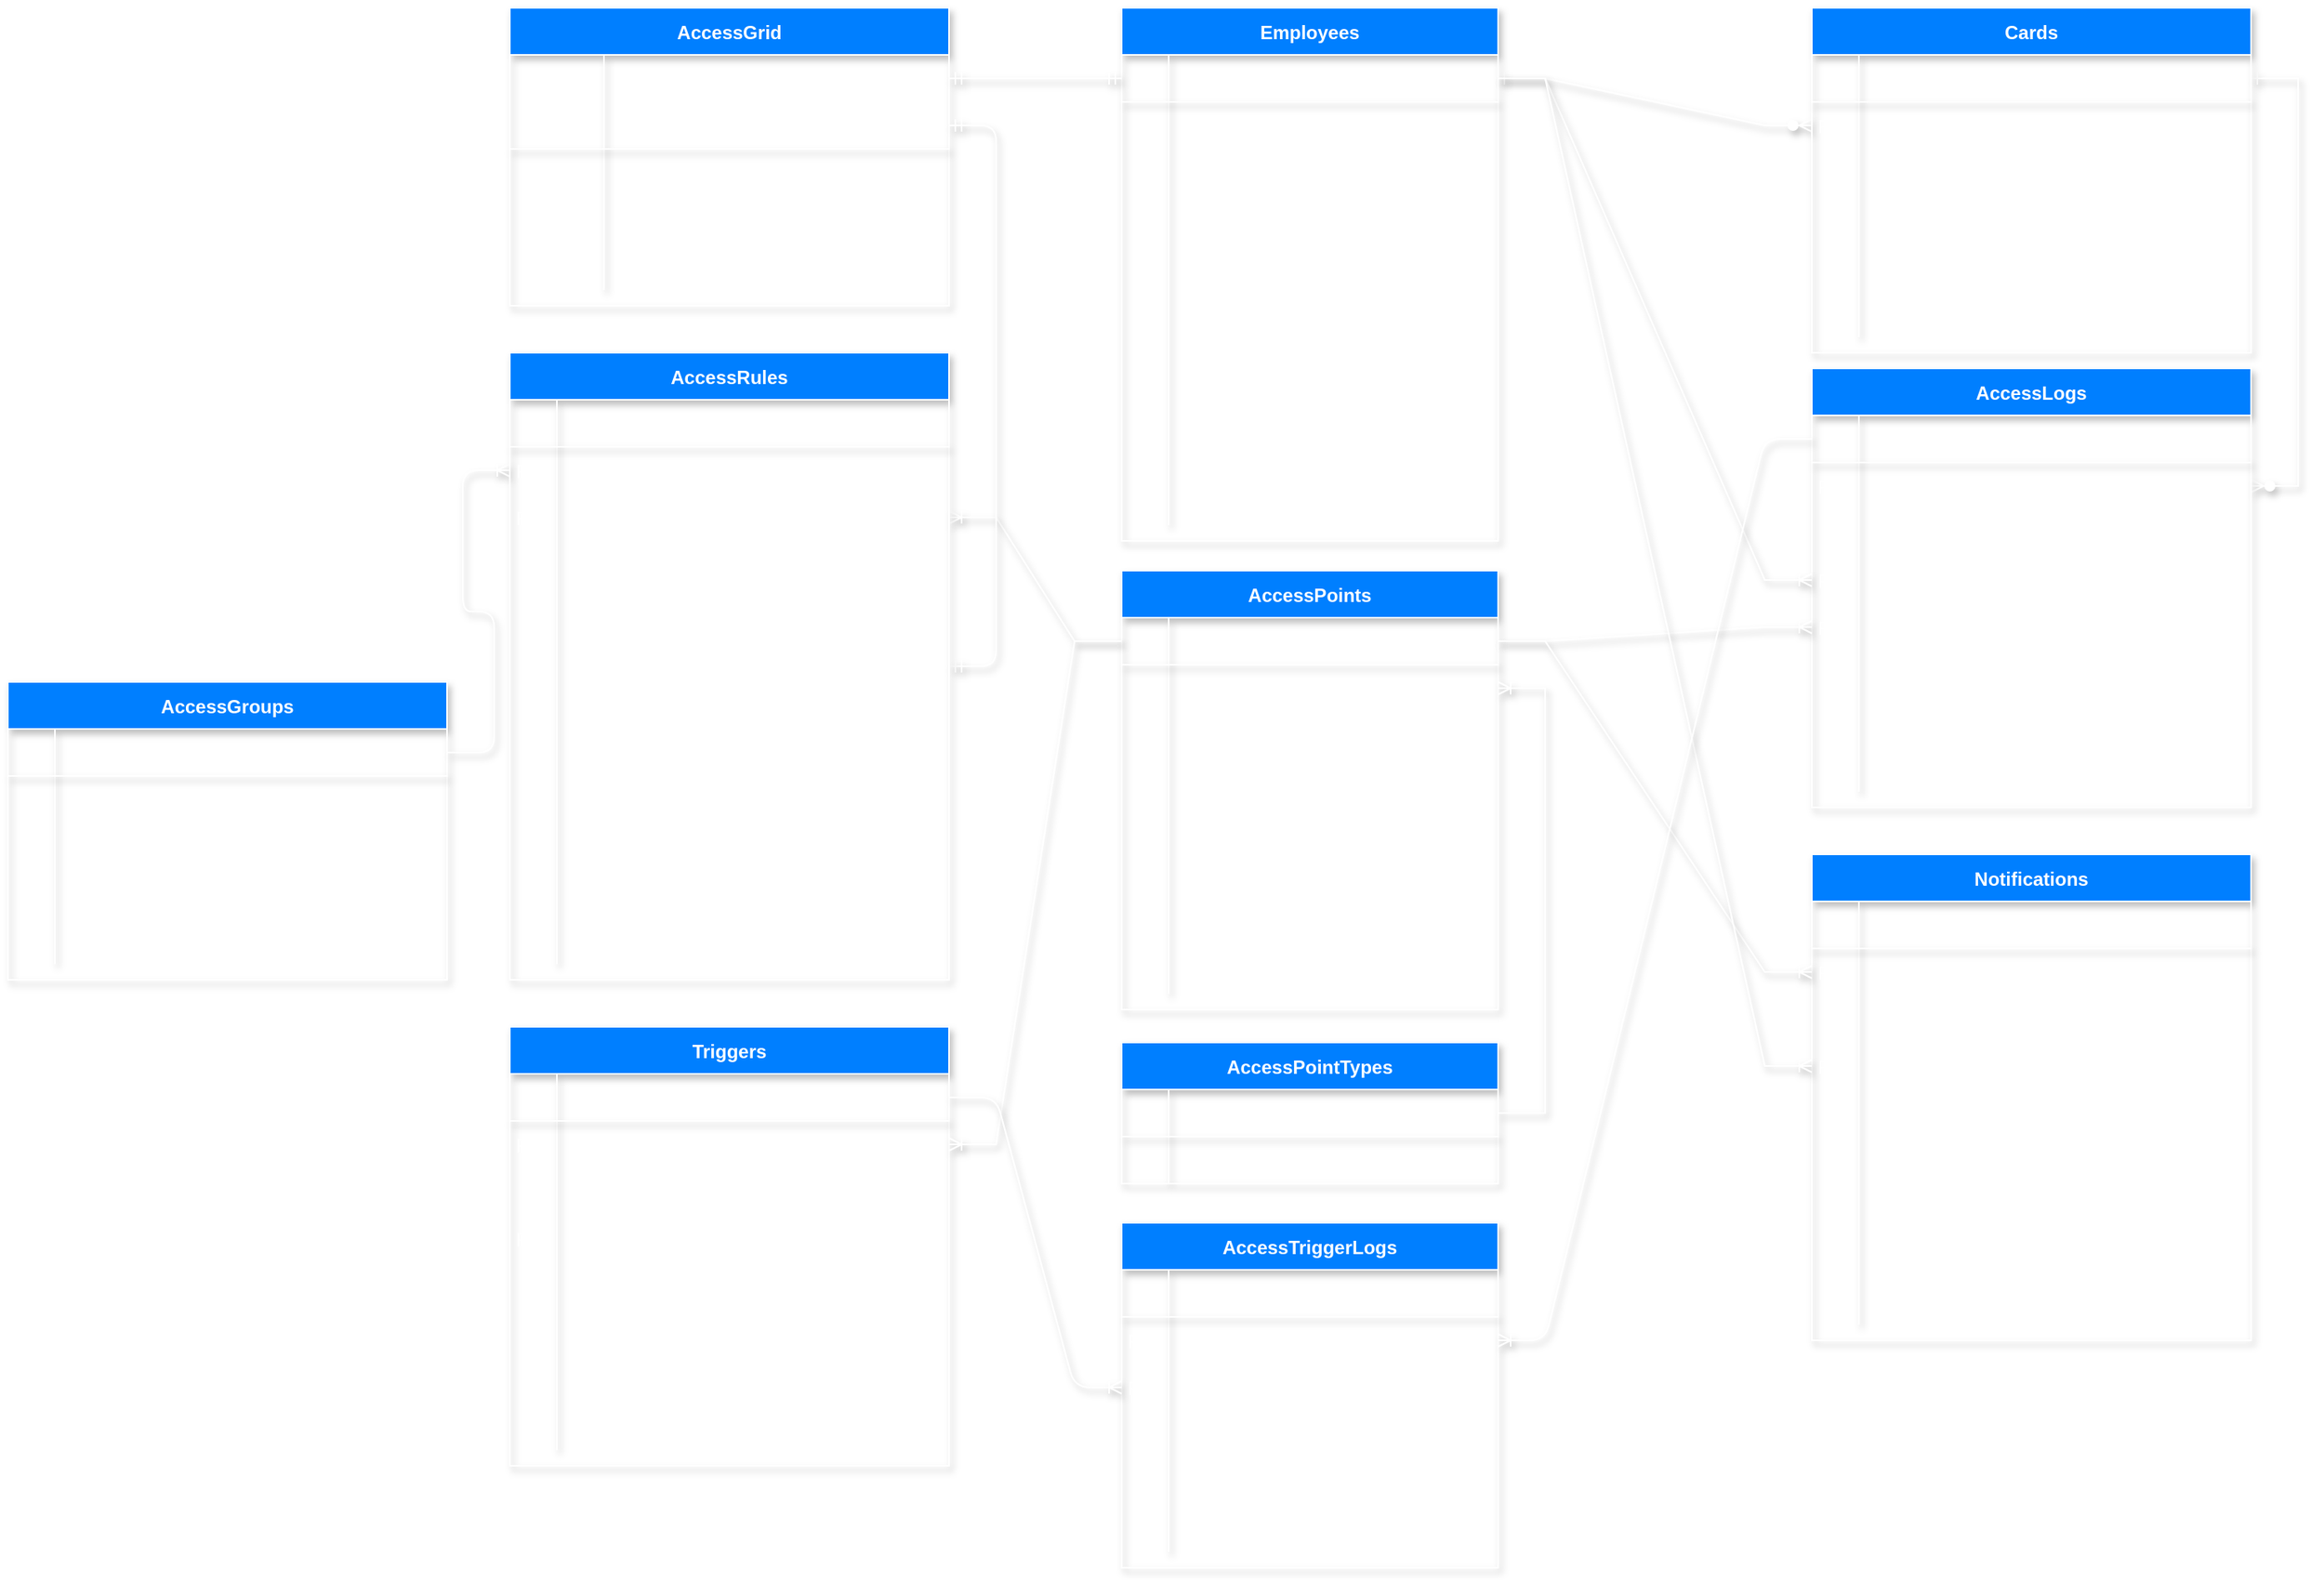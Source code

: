 <mxfile version="26.0.9">
  <diagram id="R2lEEEUBdFMjLlhIrx00" name="Page-1">
    <mxGraphModel dx="3514.6" dy="1844.9" grid="1" gridSize="10" guides="1" tooltips="1" connect="1" arrows="1" fold="1" page="1" pageScale="0.7" pageWidth="1169" pageHeight="827" math="0" shadow="0" extFonts="Permanent Marker^https://fonts.googleapis.com/css?family=Permanent+Marker">
      <root>
        <mxCell id="0" />
        <mxCell id="1" parent="0" />
        <mxCell id="C-vyLk0tnHw3VtMMgP7b-1" value="" style="edgeStyle=entityRelationEdgeStyle;endArrow=ERzeroToMany;startArrow=ERone;endFill=1;startFill=0;rounded=0;strokeColor=#FFFFFF;labelBackgroundColor=none;fontColor=#FFFFFF;labelBorderColor=none;shadow=1;" parent="1" source="C-vyLk0tnHw3VtMMgP7b-24" target="C-vyLk0tnHw3VtMMgP7b-6" edge="1">
          <mxGeometry width="100" height="100" relative="1" as="geometry">
            <mxPoint x="-100" y="720" as="sourcePoint" />
            <mxPoint y="620" as="targetPoint" />
          </mxGeometry>
        </mxCell>
        <mxCell id="C-vyLk0tnHw3VtMMgP7b-12" value="" style="edgeStyle=entityRelationEdgeStyle;endArrow=ERzeroToMany;startArrow=ERone;endFill=1;startFill=0;rounded=0;strokeColor=#FFFFFF;labelBackgroundColor=none;fontColor=#FFFFFF;labelBorderColor=none;shadow=1;" parent="1" source="C-vyLk0tnHw3VtMMgP7b-3" target="C-vyLk0tnHw3VtMMgP7b-17" edge="1">
          <mxGeometry width="100" height="100" relative="1" as="geometry">
            <mxPoint x="-40" y="180" as="sourcePoint" />
            <mxPoint x="20" y="205" as="targetPoint" />
          </mxGeometry>
        </mxCell>
        <mxCell id="C-vyLk0tnHw3VtMMgP7b-2" value="Cards" style="shape=table;startSize=30;container=1;collapsible=1;childLayout=tableLayout;fixedRows=1;rowLines=0;fontStyle=1;align=center;resizeLast=1;rounded=0;strokeColor=#FFFFFF;labelBackgroundColor=none;fontColor=#FFFFFF;labelBorderColor=none;shadow=1;fillColor=#007FFF;" parent="1" vertex="1">
          <mxGeometry x="40" width="280" height="220" as="geometry" />
        </mxCell>
        <mxCell id="C-vyLk0tnHw3VtMMgP7b-3" value="" style="shape=partialRectangle;collapsible=0;dropTarget=0;pointerEvents=0;fillColor=none;points=[[0,0.5],[1,0.5]];portConstraint=eastwest;top=0;left=0;right=0;bottom=1;rounded=0;strokeColor=#FFFFFF;labelBackgroundColor=none;fontColor=#FFFFFF;labelBorderColor=none;shadow=1;" parent="C-vyLk0tnHw3VtMMgP7b-2" vertex="1">
          <mxGeometry y="30" width="280" height="30" as="geometry" />
        </mxCell>
        <mxCell id="C-vyLk0tnHw3VtMMgP7b-4" value="PK" style="shape=partialRectangle;overflow=hidden;connectable=0;fillColor=none;top=0;left=0;bottom=0;right=0;fontStyle=1;rounded=0;strokeColor=#FFFFFF;labelBackgroundColor=none;fontColor=#FFFFFF;labelBorderColor=none;shadow=1;" parent="C-vyLk0tnHw3VtMMgP7b-3" vertex="1">
          <mxGeometry width="30" height="30" as="geometry">
            <mxRectangle width="30" height="30" as="alternateBounds" />
          </mxGeometry>
        </mxCell>
        <mxCell id="C-vyLk0tnHw3VtMMgP7b-5" value="Id int NOT NULL " style="shape=partialRectangle;overflow=hidden;connectable=0;fillColor=none;top=0;left=0;bottom=0;right=0;align=left;spacingLeft=6;fontStyle=5;rounded=0;strokeColor=#FFFFFF;labelBackgroundColor=none;fontColor=#FFFFFF;labelBorderColor=none;shadow=1;" parent="C-vyLk0tnHw3VtMMgP7b-3" vertex="1">
          <mxGeometry x="30" width="250" height="30" as="geometry">
            <mxRectangle width="250" height="30" as="alternateBounds" />
          </mxGeometry>
        </mxCell>
        <mxCell id="C-vyLk0tnHw3VtMMgP7b-6" value="" style="shape=partialRectangle;collapsible=0;dropTarget=0;pointerEvents=0;fillColor=none;points=[[0,0.5],[1,0.5]];portConstraint=eastwest;top=0;left=0;right=0;bottom=0;rounded=0;strokeColor=#FFFFFF;labelBackgroundColor=none;fontColor=#FFFFFF;labelBorderColor=none;shadow=1;" parent="C-vyLk0tnHw3VtMMgP7b-2" vertex="1">
          <mxGeometry y="60" width="280" height="30" as="geometry" />
        </mxCell>
        <mxCell id="C-vyLk0tnHw3VtMMgP7b-7" value="FK1" style="shape=partialRectangle;overflow=hidden;connectable=0;fillColor=none;top=0;left=0;bottom=0;right=0;rounded=0;strokeColor=#FFFFFF;labelBackgroundColor=none;fontColor=#FFFFFF;labelBorderColor=none;shadow=1;" parent="C-vyLk0tnHw3VtMMgP7b-6" vertex="1">
          <mxGeometry width="30" height="30" as="geometry">
            <mxRectangle width="30" height="30" as="alternateBounds" />
          </mxGeometry>
        </mxCell>
        <mxCell id="C-vyLk0tnHw3VtMMgP7b-8" value="EmployeeId int NOT NULL" style="shape=partialRectangle;overflow=hidden;connectable=0;fillColor=none;top=0;left=0;bottom=0;right=0;align=left;spacingLeft=6;rounded=0;strokeColor=#FFFFFF;labelBackgroundColor=none;fontColor=#FFFFFF;labelBorderColor=none;shadow=1;" parent="C-vyLk0tnHw3VtMMgP7b-6" vertex="1">
          <mxGeometry x="30" width="250" height="30" as="geometry">
            <mxRectangle width="250" height="30" as="alternateBounds" />
          </mxGeometry>
        </mxCell>
        <mxCell id="Wwo-c5kGY_4UqsBgbquy-172" value="" style="shape=partialRectangle;collapsible=0;dropTarget=0;pointerEvents=0;fillColor=none;top=0;left=0;bottom=0;right=0;points=[[0,0.5],[1,0.5]];portConstraint=eastwest;strokeColor=#FFFFFF;labelBackgroundColor=none;fontColor=#FFFFFF;labelBorderColor=none;shadow=1;" parent="C-vyLk0tnHw3VtMMgP7b-2" vertex="1">
          <mxGeometry y="90" width="280" height="30" as="geometry" />
        </mxCell>
        <mxCell id="Wwo-c5kGY_4UqsBgbquy-173" value="UK" style="shape=partialRectangle;connectable=0;fillColor=none;top=0;left=0;bottom=0;right=0;editable=1;overflow=hidden;strokeColor=#FFFFFF;labelBackgroundColor=none;fontColor=#FFFFFF;labelBorderColor=none;shadow=1;" parent="Wwo-c5kGY_4UqsBgbquy-172" vertex="1">
          <mxGeometry width="30" height="30" as="geometry">
            <mxRectangle width="30" height="30" as="alternateBounds" />
          </mxGeometry>
        </mxCell>
        <mxCell id="Wwo-c5kGY_4UqsBgbquy-174" value="Hash char(50) NOT NULL" style="shape=partialRectangle;connectable=0;fillColor=none;top=0;left=0;bottom=0;right=0;align=left;spacingLeft=6;overflow=hidden;strokeColor=#FFFFFF;labelBackgroundColor=none;fontColor=#FFFFFF;labelBorderColor=none;shadow=1;" parent="Wwo-c5kGY_4UqsBgbquy-172" vertex="1">
          <mxGeometry x="30" width="250" height="30" as="geometry">
            <mxRectangle width="250" height="30" as="alternateBounds" />
          </mxGeometry>
        </mxCell>
        <mxCell id="C-vyLk0tnHw3VtMMgP7b-9" value="" style="shape=partialRectangle;collapsible=0;dropTarget=0;pointerEvents=0;fillColor=none;points=[[0,0.5],[1,0.5]];portConstraint=eastwest;top=0;left=0;right=0;bottom=0;rounded=0;strokeColor=#FFFFFF;labelBackgroundColor=none;fontColor=#FFFFFF;labelBorderColor=none;shadow=1;" parent="C-vyLk0tnHw3VtMMgP7b-2" vertex="1">
          <mxGeometry y="120" width="280" height="30" as="geometry" />
        </mxCell>
        <mxCell id="C-vyLk0tnHw3VtMMgP7b-10" value="" style="shape=partialRectangle;overflow=hidden;connectable=0;fillColor=none;top=0;left=0;bottom=0;right=0;rounded=0;strokeColor=#FFFFFF;labelBackgroundColor=none;fontColor=#FFFFFF;labelBorderColor=none;shadow=1;" parent="C-vyLk0tnHw3VtMMgP7b-9" vertex="1">
          <mxGeometry width="30" height="30" as="geometry">
            <mxRectangle width="30" height="30" as="alternateBounds" />
          </mxGeometry>
        </mxCell>
        <mxCell id="C-vyLk0tnHw3VtMMgP7b-11" value="IsActive bool NOT NULL" style="shape=partialRectangle;overflow=hidden;connectable=0;fillColor=none;top=0;left=0;bottom=0;right=0;align=left;spacingLeft=6;rounded=0;strokeColor=#FFFFFF;labelBackgroundColor=none;fontColor=#FFFFFF;labelBorderColor=none;shadow=1;" parent="C-vyLk0tnHw3VtMMgP7b-9" vertex="1">
          <mxGeometry x="30" width="250" height="30" as="geometry">
            <mxRectangle width="250" height="30" as="alternateBounds" />
          </mxGeometry>
        </mxCell>
        <mxCell id="Ueio1bn0bAinqnQ1a414-38" value="" style="shape=partialRectangle;collapsible=0;dropTarget=0;pointerEvents=0;fillColor=none;top=0;left=0;bottom=0;right=0;points=[[0,0.5],[1,0.5]];portConstraint=eastwest;strokeColor=#FFFFFF;labelBackgroundColor=none;fontColor=#FFFFFF;labelBorderColor=none;shadow=1;" parent="C-vyLk0tnHw3VtMMgP7b-2" vertex="1">
          <mxGeometry y="150" width="280" height="30" as="geometry" />
        </mxCell>
        <mxCell id="Ueio1bn0bAinqnQ1a414-39" value="" style="shape=partialRectangle;connectable=0;fillColor=none;top=0;left=0;bottom=0;right=0;editable=1;overflow=hidden;strokeColor=#FFFFFF;labelBackgroundColor=none;fontColor=#FFFFFF;labelBorderColor=none;shadow=1;" parent="Ueio1bn0bAinqnQ1a414-38" vertex="1">
          <mxGeometry width="30" height="30" as="geometry">
            <mxRectangle width="30" height="30" as="alternateBounds" />
          </mxGeometry>
        </mxCell>
        <mxCell id="Ueio1bn0bAinqnQ1a414-40" value="CreatedAt date NOT NULL" style="shape=partialRectangle;connectable=0;fillColor=none;top=0;left=0;bottom=0;right=0;align=left;spacingLeft=6;overflow=hidden;strokeColor=#FFFFFF;labelBackgroundColor=none;fontColor=#FFFFFF;labelBorderColor=none;shadow=1;" parent="Ueio1bn0bAinqnQ1a414-38" vertex="1">
          <mxGeometry x="30" width="250" height="30" as="geometry">
            <mxRectangle width="250" height="30" as="alternateBounds" />
          </mxGeometry>
        </mxCell>
        <mxCell id="Wwo-c5kGY_4UqsBgbquy-15" value="" style="shape=partialRectangle;collapsible=0;dropTarget=0;pointerEvents=0;fillColor=none;top=0;left=0;bottom=0;right=0;points=[[0,0.5],[1,0.5]];portConstraint=eastwest;rounded=0;strokeColor=#FFFFFF;labelBackgroundColor=none;fontColor=#FFFFFF;labelBorderColor=none;shadow=1;" parent="C-vyLk0tnHw3VtMMgP7b-2" vertex="1">
          <mxGeometry y="180" width="280" height="30" as="geometry" />
        </mxCell>
        <mxCell id="Wwo-c5kGY_4UqsBgbquy-16" value="" style="shape=partialRectangle;connectable=0;fillColor=none;top=0;left=0;bottom=0;right=0;editable=1;overflow=hidden;rounded=0;strokeColor=#FFFFFF;labelBackgroundColor=none;fontColor=#FFFFFF;labelBorderColor=none;shadow=1;" parent="Wwo-c5kGY_4UqsBgbquy-15" vertex="1">
          <mxGeometry width="30" height="30" as="geometry">
            <mxRectangle width="30" height="30" as="alternateBounds" />
          </mxGeometry>
        </mxCell>
        <mxCell id="Wwo-c5kGY_4UqsBgbquy-17" value="UpdatedAt date NOT NULL" style="shape=partialRectangle;connectable=0;fillColor=none;top=0;left=0;bottom=0;right=0;align=left;spacingLeft=6;overflow=hidden;rounded=0;strokeColor=#FFFFFF;labelBackgroundColor=none;fontColor=#FFFFFF;labelBorderColor=none;shadow=1;" parent="Wwo-c5kGY_4UqsBgbquy-15" vertex="1">
          <mxGeometry x="30" width="250" height="30" as="geometry">
            <mxRectangle width="250" height="30" as="alternateBounds" />
          </mxGeometry>
        </mxCell>
        <mxCell id="C-vyLk0tnHw3VtMMgP7b-13" value="AccessLogs" style="shape=table;startSize=30;container=1;collapsible=1;childLayout=tableLayout;fixedRows=1;rowLines=0;fontStyle=1;align=center;resizeLast=1;rounded=0;strokeColor=#FFFFFF;labelBackgroundColor=none;fontColor=#FFFFFF;labelBorderColor=none;shadow=1;fillColor=#007FFF;" parent="1" vertex="1">
          <mxGeometry x="40" y="230" width="280" height="280" as="geometry" />
        </mxCell>
        <mxCell id="C-vyLk0tnHw3VtMMgP7b-14" value="" style="shape=partialRectangle;collapsible=0;dropTarget=0;pointerEvents=0;fillColor=none;points=[[0,0.5],[1,0.5]];portConstraint=eastwest;top=0;left=0;right=0;bottom=1;rounded=0;strokeColor=#FFFFFF;labelBackgroundColor=none;fontColor=#FFFFFF;labelBorderColor=none;shadow=1;" parent="C-vyLk0tnHw3VtMMgP7b-13" vertex="1">
          <mxGeometry y="30" width="280" height="30" as="geometry" />
        </mxCell>
        <mxCell id="C-vyLk0tnHw3VtMMgP7b-15" value="PK" style="shape=partialRectangle;overflow=hidden;connectable=0;fillColor=none;top=0;left=0;bottom=0;right=0;fontStyle=1;rounded=0;strokeColor=#FFFFFF;labelBackgroundColor=none;fontColor=#FFFFFF;labelBorderColor=none;shadow=1;" parent="C-vyLk0tnHw3VtMMgP7b-14" vertex="1">
          <mxGeometry width="30" height="30" as="geometry">
            <mxRectangle width="30" height="30" as="alternateBounds" />
          </mxGeometry>
        </mxCell>
        <mxCell id="C-vyLk0tnHw3VtMMgP7b-16" value="Id guid NOT NULL " style="shape=partialRectangle;overflow=hidden;connectable=0;fillColor=none;top=0;left=0;bottom=0;right=0;align=left;spacingLeft=6;fontStyle=5;rounded=0;strokeColor=#FFFFFF;labelBackgroundColor=none;fontColor=#FFFFFF;labelBorderColor=none;shadow=1;" parent="C-vyLk0tnHw3VtMMgP7b-14" vertex="1">
          <mxGeometry x="30" width="250" height="30" as="geometry">
            <mxRectangle width="250" height="30" as="alternateBounds" />
          </mxGeometry>
        </mxCell>
        <mxCell id="C-vyLk0tnHw3VtMMgP7b-17" value="" style="shape=partialRectangle;collapsible=0;dropTarget=0;pointerEvents=0;fillColor=none;points=[[0,0.5],[1,0.5]];portConstraint=eastwest;top=0;left=0;right=0;bottom=0;rounded=0;strokeColor=#FFFFFF;labelBackgroundColor=none;fontColor=#FFFFFF;labelBorderColor=none;shadow=1;" parent="C-vyLk0tnHw3VtMMgP7b-13" vertex="1">
          <mxGeometry y="60" width="280" height="30" as="geometry" />
        </mxCell>
        <mxCell id="C-vyLk0tnHw3VtMMgP7b-18" value="FK1" style="shape=partialRectangle;overflow=hidden;connectable=0;fillColor=none;top=0;left=0;bottom=0;right=0;rounded=0;strokeColor=#FFFFFF;labelBackgroundColor=none;fontColor=#FFFFFF;labelBorderColor=none;shadow=1;" parent="C-vyLk0tnHw3VtMMgP7b-17" vertex="1">
          <mxGeometry width="30" height="30" as="geometry">
            <mxRectangle width="30" height="30" as="alternateBounds" />
          </mxGeometry>
        </mxCell>
        <mxCell id="C-vyLk0tnHw3VtMMgP7b-19" value="CardId int NOT NULL" style="shape=partialRectangle;overflow=hidden;connectable=0;fillColor=none;top=0;left=0;bottom=0;right=0;align=left;spacingLeft=6;rounded=0;strokeColor=#FFFFFF;labelBackgroundColor=none;fontColor=#FFFFFF;labelBorderColor=none;shadow=1;" parent="C-vyLk0tnHw3VtMMgP7b-17" vertex="1">
          <mxGeometry x="30" width="250" height="30" as="geometry">
            <mxRectangle width="250" height="30" as="alternateBounds" />
          </mxGeometry>
        </mxCell>
        <mxCell id="_82jp_-agcebfdx-0yxs-1" value="" style="shape=partialRectangle;collapsible=0;dropTarget=0;pointerEvents=0;fillColor=none;top=0;left=0;bottom=0;right=0;points=[[0,0.5],[1,0.5]];portConstraint=eastwest;strokeColor=#FFFFFF;labelBackgroundColor=none;fontColor=#FFFFFF;labelBorderColor=none;shadow=1;" parent="C-vyLk0tnHw3VtMMgP7b-13" vertex="1">
          <mxGeometry y="90" width="280" height="30" as="geometry" />
        </mxCell>
        <mxCell id="_82jp_-agcebfdx-0yxs-2" value="" style="shape=partialRectangle;connectable=0;fillColor=none;top=0;left=0;bottom=0;right=0;editable=1;overflow=hidden;strokeColor=#FFFFFF;labelBackgroundColor=none;fontColor=#FFFFFF;labelBorderColor=none;shadow=1;" parent="_82jp_-agcebfdx-0yxs-1" vertex="1">
          <mxGeometry width="30" height="30" as="geometry">
            <mxRectangle width="30" height="30" as="alternateBounds" />
          </mxGeometry>
        </mxCell>
        <mxCell id="_82jp_-agcebfdx-0yxs-3" value="CardHash string" style="shape=partialRectangle;connectable=0;fillColor=none;top=0;left=0;bottom=0;right=0;align=left;spacingLeft=6;overflow=hidden;strokeColor=#FFFFFF;labelBackgroundColor=none;fontColor=#FFFFFF;labelBorderColor=none;shadow=1;" parent="_82jp_-agcebfdx-0yxs-1" vertex="1">
          <mxGeometry x="30" width="250" height="30" as="geometry">
            <mxRectangle width="250" height="30" as="alternateBounds" />
          </mxGeometry>
        </mxCell>
        <mxCell id="Wwo-c5kGY_4UqsBgbquy-18" value="" style="shape=partialRectangle;collapsible=0;dropTarget=0;pointerEvents=0;fillColor=none;top=0;left=0;bottom=0;right=0;points=[[0,0.5],[1,0.5]];portConstraint=eastwest;rounded=0;strokeColor=#FFFFFF;labelBackgroundColor=none;fontColor=#FFFFFF;labelBorderColor=none;shadow=1;" parent="C-vyLk0tnHw3VtMMgP7b-13" vertex="1">
          <mxGeometry y="120" width="280" height="30" as="geometry" />
        </mxCell>
        <mxCell id="Wwo-c5kGY_4UqsBgbquy-19" value="FK2" style="shape=partialRectangle;connectable=0;fillColor=none;top=0;left=0;bottom=0;right=0;fontStyle=0;overflow=hidden;rounded=0;strokeColor=#FFFFFF;labelBackgroundColor=none;fontColor=#FFFFFF;labelBorderColor=none;shadow=1;" parent="Wwo-c5kGY_4UqsBgbquy-18" vertex="1">
          <mxGeometry width="30" height="30" as="geometry">
            <mxRectangle width="30" height="30" as="alternateBounds" />
          </mxGeometry>
        </mxCell>
        <mxCell id="Wwo-c5kGY_4UqsBgbquy-20" value="EmployeeId int" style="shape=partialRectangle;connectable=0;fillColor=none;top=0;left=0;bottom=0;right=0;align=left;spacingLeft=6;fontStyle=0;overflow=hidden;rounded=0;strokeColor=#FFFFFF;labelBackgroundColor=none;fontColor=#FFFFFF;labelBorderColor=none;shadow=1;" parent="Wwo-c5kGY_4UqsBgbquy-18" vertex="1">
          <mxGeometry x="30" width="250" height="30" as="geometry">
            <mxRectangle width="250" height="30" as="alternateBounds" />
          </mxGeometry>
        </mxCell>
        <mxCell id="Wwo-c5kGY_4UqsBgbquy-24" value="" style="shape=partialRectangle;collapsible=0;dropTarget=0;pointerEvents=0;fillColor=none;top=0;left=0;bottom=0;right=0;points=[[0,0.5],[1,0.5]];portConstraint=eastwest;rounded=0;strokeColor=#FFFFFF;labelBackgroundColor=none;fontColor=#FFFFFF;labelBorderColor=none;shadow=1;" parent="C-vyLk0tnHw3VtMMgP7b-13" vertex="1">
          <mxGeometry y="150" width="280" height="30" as="geometry" />
        </mxCell>
        <mxCell id="Wwo-c5kGY_4UqsBgbquy-25" value="FK3" style="shape=partialRectangle;connectable=0;fillColor=none;top=0;left=0;bottom=0;right=0;fontStyle=0;overflow=hidden;rounded=0;strokeColor=#FFFFFF;labelBackgroundColor=none;fontColor=#FFFFFF;labelBorderColor=none;shadow=1;" parent="Wwo-c5kGY_4UqsBgbquy-24" vertex="1">
          <mxGeometry width="30" height="30" as="geometry">
            <mxRectangle width="30" height="30" as="alternateBounds" />
          </mxGeometry>
        </mxCell>
        <mxCell id="Wwo-c5kGY_4UqsBgbquy-26" value="AccessPointId int" style="shape=partialRectangle;connectable=0;fillColor=none;top=0;left=0;bottom=0;right=0;align=left;spacingLeft=6;fontStyle=0;overflow=hidden;rounded=0;strokeColor=#FFFFFF;labelBackgroundColor=none;fontColor=#FFFFFF;labelBorderColor=none;shadow=1;" parent="Wwo-c5kGY_4UqsBgbquy-24" vertex="1">
          <mxGeometry x="30" width="250" height="30" as="geometry">
            <mxRectangle width="250" height="30" as="alternateBounds" />
          </mxGeometry>
        </mxCell>
        <mxCell id="Wwo-c5kGY_4UqsBgbquy-27" value="" style="shape=partialRectangle;collapsible=0;dropTarget=0;pointerEvents=0;fillColor=none;top=0;left=0;bottom=0;right=0;points=[[0,0.5],[1,0.5]];portConstraint=eastwest;rounded=0;strokeColor=#FFFFFF;labelBackgroundColor=none;fontColor=#FFFFFF;labelBorderColor=none;shadow=1;" parent="C-vyLk0tnHw3VtMMgP7b-13" vertex="1">
          <mxGeometry y="180" width="280" height="30" as="geometry" />
        </mxCell>
        <mxCell id="Wwo-c5kGY_4UqsBgbquy-28" value="" style="shape=partialRectangle;connectable=0;fillColor=none;top=0;left=0;bottom=0;right=0;fontStyle=0;overflow=hidden;rounded=0;strokeColor=#FFFFFF;labelBackgroundColor=none;fontColor=#FFFFFF;labelBorderColor=none;shadow=1;" parent="Wwo-c5kGY_4UqsBgbquy-27" vertex="1">
          <mxGeometry width="30" height="30" as="geometry">
            <mxRectangle width="30" height="30" as="alternateBounds" />
          </mxGeometry>
        </mxCell>
        <mxCell id="Wwo-c5kGY_4UqsBgbquy-29" value="DateAccess datetime NOT NULL" style="shape=partialRectangle;connectable=0;fillColor=none;top=0;left=0;bottom=0;right=0;align=left;spacingLeft=6;fontStyle=0;overflow=hidden;rounded=0;strokeColor=#FFFFFF;labelBackgroundColor=none;fontColor=#FFFFFF;labelBorderColor=none;shadow=1;" parent="Wwo-c5kGY_4UqsBgbquy-27" vertex="1">
          <mxGeometry x="30" width="250" height="30" as="geometry">
            <mxRectangle width="250" height="30" as="alternateBounds" />
          </mxGeometry>
        </mxCell>
        <mxCell id="Wwo-c5kGY_4UqsBgbquy-30" value="" style="shape=partialRectangle;collapsible=0;dropTarget=0;pointerEvents=0;fillColor=none;top=0;left=0;bottom=0;right=0;points=[[0,0.5],[1,0.5]];portConstraint=eastwest;rounded=0;strokeColor=#FFFFFF;labelBackgroundColor=none;fontColor=#FFFFFF;labelBorderColor=none;shadow=1;" parent="C-vyLk0tnHw3VtMMgP7b-13" vertex="1">
          <mxGeometry y="210" width="280" height="30" as="geometry" />
        </mxCell>
        <mxCell id="Wwo-c5kGY_4UqsBgbquy-31" value="" style="shape=partialRectangle;connectable=0;fillColor=none;top=0;left=0;bottom=0;right=0;fontStyle=0;overflow=hidden;rounded=0;strokeColor=#FFFFFF;labelBackgroundColor=none;fontColor=#FFFFFF;labelBorderColor=none;shadow=1;" parent="Wwo-c5kGY_4UqsBgbquy-30" vertex="1">
          <mxGeometry width="30" height="30" as="geometry">
            <mxRectangle width="30" height="30" as="alternateBounds" />
          </mxGeometry>
        </mxCell>
        <mxCell id="Wwo-c5kGY_4UqsBgbquy-32" value="AccessResult int(1) NOT NULL" style="shape=partialRectangle;connectable=0;fillColor=none;top=0;left=0;bottom=0;right=0;align=left;spacingLeft=6;fontStyle=0;overflow=hidden;rounded=0;strokeColor=#FFFFFF;labelBackgroundColor=none;fontColor=#FFFFFF;labelBorderColor=none;shadow=1;" parent="Wwo-c5kGY_4UqsBgbquy-30" vertex="1">
          <mxGeometry x="30" width="250" height="30" as="geometry">
            <mxRectangle width="250" height="30" as="alternateBounds" />
          </mxGeometry>
        </mxCell>
        <mxCell id="_82jp_-agcebfdx-0yxs-4" value="" style="shape=partialRectangle;collapsible=0;dropTarget=0;pointerEvents=0;fillColor=none;top=0;left=0;bottom=0;right=0;points=[[0,0.5],[1,0.5]];portConstraint=eastwest;strokeColor=#FFFFFF;labelBackgroundColor=none;fontColor=#FFFFFF;labelBorderColor=none;shadow=1;" parent="C-vyLk0tnHw3VtMMgP7b-13" vertex="1">
          <mxGeometry y="240" width="280" height="30" as="geometry" />
        </mxCell>
        <mxCell id="_82jp_-agcebfdx-0yxs-5" value="" style="shape=partialRectangle;connectable=0;fillColor=none;top=0;left=0;bottom=0;right=0;editable=1;overflow=hidden;strokeColor=#FFFFFF;labelBackgroundColor=none;fontColor=#FFFFFF;labelBorderColor=none;shadow=1;" parent="_82jp_-agcebfdx-0yxs-4" vertex="1">
          <mxGeometry width="30" height="30" as="geometry">
            <mxRectangle width="30" height="30" as="alternateBounds" />
          </mxGeometry>
        </mxCell>
        <mxCell id="_82jp_-agcebfdx-0yxs-6" value="Message char(500)" style="shape=partialRectangle;connectable=0;fillColor=none;top=0;left=0;bottom=0;right=0;align=left;spacingLeft=6;overflow=hidden;strokeColor=#FFFFFF;labelBackgroundColor=none;fontColor=#FFFFFF;labelBorderColor=none;shadow=1;" parent="_82jp_-agcebfdx-0yxs-4" vertex="1">
          <mxGeometry x="30" width="250" height="30" as="geometry">
            <mxRectangle width="250" height="30" as="alternateBounds" />
          </mxGeometry>
        </mxCell>
        <mxCell id="C-vyLk0tnHw3VtMMgP7b-23" value="Employees" style="shape=table;startSize=30;container=1;collapsible=1;childLayout=tableLayout;fixedRows=1;rowLines=0;fontStyle=1;align=center;resizeLast=1;rounded=0;strokeColor=#FFFFFF;labelBackgroundColor=none;fontColor=#FFFFFF;labelBorderColor=none;shadow=1;fillColor=#007FFF;" parent="1" vertex="1">
          <mxGeometry x="-400" width="240" height="340" as="geometry" />
        </mxCell>
        <mxCell id="C-vyLk0tnHw3VtMMgP7b-24" value="" style="shape=partialRectangle;collapsible=0;dropTarget=0;pointerEvents=0;fillColor=none;points=[[0,0.5],[1,0.5]];portConstraint=eastwest;top=0;left=0;right=0;bottom=1;rounded=0;strokeColor=#FFFFFF;labelBackgroundColor=none;fontColor=#FFFFFF;labelBorderColor=none;shadow=1;" parent="C-vyLk0tnHw3VtMMgP7b-23" vertex="1">
          <mxGeometry y="30" width="240" height="30" as="geometry" />
        </mxCell>
        <mxCell id="C-vyLk0tnHw3VtMMgP7b-25" value="PK" style="shape=partialRectangle;overflow=hidden;connectable=0;fillColor=none;top=0;left=0;bottom=0;right=0;fontStyle=1;rounded=0;strokeColor=#FFFFFF;labelBackgroundColor=none;fontColor=#FFFFFF;labelBorderColor=none;shadow=1;" parent="C-vyLk0tnHw3VtMMgP7b-24" vertex="1">
          <mxGeometry width="30" height="30" as="geometry">
            <mxRectangle width="30" height="30" as="alternateBounds" />
          </mxGeometry>
        </mxCell>
        <mxCell id="C-vyLk0tnHw3VtMMgP7b-26" value="Id int NOT NULL " style="shape=partialRectangle;overflow=hidden;connectable=0;fillColor=none;top=0;left=0;bottom=0;right=0;align=left;spacingLeft=6;fontStyle=5;rounded=0;strokeColor=#FFFFFF;labelBackgroundColor=none;fontColor=#FFFFFF;labelBorderColor=none;shadow=1;" parent="C-vyLk0tnHw3VtMMgP7b-24" vertex="1">
          <mxGeometry x="30" width="210" height="30" as="geometry">
            <mxRectangle width="210" height="30" as="alternateBounds" />
          </mxGeometry>
        </mxCell>
        <mxCell id="C-vyLk0tnHw3VtMMgP7b-27" value="" style="shape=partialRectangle;collapsible=0;dropTarget=0;pointerEvents=0;fillColor=none;points=[[0,0.5],[1,0.5]];portConstraint=eastwest;top=0;left=0;right=0;bottom=0;rounded=0;strokeColor=#FFFFFF;labelBackgroundColor=none;fontColor=#FFFFFF;labelBorderColor=none;shadow=1;" parent="C-vyLk0tnHw3VtMMgP7b-23" vertex="1">
          <mxGeometry y="60" width="240" height="30" as="geometry" />
        </mxCell>
        <mxCell id="C-vyLk0tnHw3VtMMgP7b-28" value="" style="shape=partialRectangle;overflow=hidden;connectable=0;fillColor=none;top=0;left=0;bottom=0;right=0;rounded=0;strokeColor=#FFFFFF;labelBackgroundColor=none;fontColor=#FFFFFF;labelBorderColor=none;shadow=1;" parent="C-vyLk0tnHw3VtMMgP7b-27" vertex="1">
          <mxGeometry width="30" height="30" as="geometry">
            <mxRectangle width="30" height="30" as="alternateBounds" />
          </mxGeometry>
        </mxCell>
        <mxCell id="C-vyLk0tnHw3VtMMgP7b-29" value="FirstName char(100) NOT NULL" style="shape=partialRectangle;overflow=hidden;connectable=0;fillColor=none;top=0;left=0;bottom=0;right=0;align=left;spacingLeft=6;rounded=0;strokeColor=#FFFFFF;labelBackgroundColor=none;fontColor=#FFFFFF;labelBorderColor=none;shadow=1;" parent="C-vyLk0tnHw3VtMMgP7b-27" vertex="1">
          <mxGeometry x="30" width="210" height="30" as="geometry">
            <mxRectangle width="210" height="30" as="alternateBounds" />
          </mxGeometry>
        </mxCell>
        <mxCell id="Wwo-c5kGY_4UqsBgbquy-175" value="" style="shape=partialRectangle;collapsible=0;dropTarget=0;pointerEvents=0;fillColor=none;top=0;left=0;bottom=0;right=0;points=[[0,0.5],[1,0.5]];portConstraint=eastwest;strokeColor=#FFFFFF;labelBackgroundColor=none;fontColor=#FFFFFF;labelBorderColor=none;shadow=1;" parent="C-vyLk0tnHw3VtMMgP7b-23" vertex="1">
          <mxGeometry y="90" width="240" height="30" as="geometry" />
        </mxCell>
        <mxCell id="Wwo-c5kGY_4UqsBgbquy-176" value="" style="shape=partialRectangle;connectable=0;fillColor=none;top=0;left=0;bottom=0;right=0;editable=1;overflow=hidden;strokeColor=#FFFFFF;labelBackgroundColor=none;fontColor=#FFFFFF;labelBorderColor=none;shadow=1;" parent="Wwo-c5kGY_4UqsBgbquy-175" vertex="1">
          <mxGeometry width="30" height="30" as="geometry">
            <mxRectangle width="30" height="30" as="alternateBounds" />
          </mxGeometry>
        </mxCell>
        <mxCell id="Wwo-c5kGY_4UqsBgbquy-177" value="LastName char(100) NOT NULL" style="shape=partialRectangle;connectable=0;fillColor=none;top=0;left=0;bottom=0;right=0;align=left;spacingLeft=6;overflow=hidden;strokeColor=#FFFFFF;labelBackgroundColor=none;fontColor=#FFFFFF;labelBorderColor=none;shadow=1;" parent="Wwo-c5kGY_4UqsBgbquy-175" vertex="1">
          <mxGeometry x="30" width="210" height="30" as="geometry">
            <mxRectangle width="210" height="30" as="alternateBounds" />
          </mxGeometry>
        </mxCell>
        <mxCell id="Wwo-c5kGY_4UqsBgbquy-178" value="" style="shape=partialRectangle;collapsible=0;dropTarget=0;pointerEvents=0;fillColor=none;top=0;left=0;bottom=0;right=0;points=[[0,0.5],[1,0.5]];portConstraint=eastwest;strokeColor=#FFFFFF;labelBackgroundColor=none;fontColor=#FFFFFF;labelBorderColor=none;shadow=1;" parent="C-vyLk0tnHw3VtMMgP7b-23" vertex="1">
          <mxGeometry y="120" width="240" height="30" as="geometry" />
        </mxCell>
        <mxCell id="Wwo-c5kGY_4UqsBgbquy-179" value="" style="shape=partialRectangle;connectable=0;fillColor=none;top=0;left=0;bottom=0;right=0;editable=1;overflow=hidden;strokeColor=#FFFFFF;labelBackgroundColor=none;fontColor=#FFFFFF;labelBorderColor=none;shadow=1;" parent="Wwo-c5kGY_4UqsBgbquy-178" vertex="1">
          <mxGeometry width="30" height="30" as="geometry">
            <mxRectangle width="30" height="30" as="alternateBounds" />
          </mxGeometry>
        </mxCell>
        <mxCell id="Wwo-c5kGY_4UqsBgbquy-180" value="PatronymicName char(100)" style="shape=partialRectangle;connectable=0;fillColor=none;top=0;left=0;bottom=0;right=0;align=left;spacingLeft=6;overflow=hidden;strokeColor=#FFFFFF;labelBackgroundColor=none;fontColor=#FFFFFF;labelBorderColor=none;shadow=1;" parent="Wwo-c5kGY_4UqsBgbquy-178" vertex="1">
          <mxGeometry x="30" width="210" height="30" as="geometry">
            <mxRectangle width="210" height="30" as="alternateBounds" />
          </mxGeometry>
        </mxCell>
        <mxCell id="Wwo-c5kGY_4UqsBgbquy-238" value="" style="shape=partialRectangle;collapsible=0;dropTarget=0;pointerEvents=0;fillColor=none;top=0;left=0;bottom=0;right=0;points=[[0,0.5],[1,0.5]];portConstraint=eastwest;strokeColor=#FFFFFF;labelBackgroundColor=none;fontColor=#FFFFFF;labelBorderColor=none;shadow=1;" parent="C-vyLk0tnHw3VtMMgP7b-23" vertex="1">
          <mxGeometry y="150" width="240" height="30" as="geometry" />
        </mxCell>
        <mxCell id="Wwo-c5kGY_4UqsBgbquy-239" value="" style="shape=partialRectangle;connectable=0;fillColor=none;top=0;left=0;bottom=0;right=0;editable=1;overflow=hidden;strokeColor=#FFFFFF;labelBackgroundColor=none;fontColor=#FFFFFF;labelBorderColor=none;shadow=1;" parent="Wwo-c5kGY_4UqsBgbquy-238" vertex="1">
          <mxGeometry width="30" height="30" as="geometry">
            <mxRectangle width="30" height="30" as="alternateBounds" />
          </mxGeometry>
        </mxCell>
        <mxCell id="Wwo-c5kGY_4UqsBgbquy-240" value="Photo byte[] NOT NULL" style="shape=partialRectangle;connectable=0;fillColor=none;top=0;left=0;bottom=0;right=0;align=left;spacingLeft=6;overflow=hidden;strokeColor=#FFFFFF;labelBackgroundColor=none;fontColor=#FFFFFF;labelBorderColor=none;shadow=1;" parent="Wwo-c5kGY_4UqsBgbquy-238" vertex="1">
          <mxGeometry x="30" width="210" height="30" as="geometry">
            <mxRectangle width="210" height="30" as="alternateBounds" />
          </mxGeometry>
        </mxCell>
        <mxCell id="Wwo-c5kGY_4UqsBgbquy-211" value="" style="shape=partialRectangle;collapsible=0;dropTarget=0;pointerEvents=0;fillColor=none;top=0;left=0;bottom=0;right=0;points=[[0,0.5],[1,0.5]];portConstraint=eastwest;rounded=0;strokeColor=#FFFFFF;labelBackgroundColor=none;fontColor=#FFFFFF;labelBorderColor=none;shadow=1;" parent="C-vyLk0tnHw3VtMMgP7b-23" vertex="1">
          <mxGeometry y="180" width="240" height="30" as="geometry" />
        </mxCell>
        <mxCell id="Wwo-c5kGY_4UqsBgbquy-212" value="&#xa;&#xa;&lt;span style=&quot;color: rgba(0, 0, 0, 0.9); font-size: 14px; font-style: normal; font-weight: 400; letter-spacing: normal; text-indent: 0px; text-transform: none; word-spacing: 0px; background-color: rgb(255, 255, 255); display: inline; float: none;&quot;&gt;https://tfs.agroprombank.com/APB%20Project/APB.SV/_versionControl?path=%24/APB.SV/APB.SV.CardData/APB.SV.CardData/CardData.cs&amp;amp;version=T&amp;amp;line=45&amp;amp;lineEnd=45&amp;amp;lineStartColumn=9&amp;amp;lineEndColumn=31&amp;amp;lineStyle=plain&amp;amp;_a=contents&lt;/span&gt;&#xa;&#xa;" style="shape=partialRectangle;connectable=0;fillColor=none;top=0;left=0;bottom=0;right=0;editable=1;overflow=hidden;rounded=0;strokeColor=#FFFFFF;labelBackgroundColor=none;fontColor=#FFFFFF;labelBorderColor=none;shadow=1;" parent="Wwo-c5kGY_4UqsBgbquy-211" vertex="1">
          <mxGeometry width="30" height="30" as="geometry">
            <mxRectangle width="30" height="30" as="alternateBounds" />
          </mxGeometry>
        </mxCell>
        <mxCell id="Wwo-c5kGY_4UqsBgbquy-213" value="Department  char(100)" style="shape=partialRectangle;connectable=0;fillColor=none;top=0;left=0;bottom=0;right=0;align=left;spacingLeft=6;overflow=hidden;rounded=0;strokeColor=#FFFFFF;labelBackgroundColor=none;fontColor=#FFFFFF;labelBorderColor=none;shadow=1;" parent="Wwo-c5kGY_4UqsBgbquy-211" vertex="1">
          <mxGeometry x="30" width="210" height="30" as="geometry">
            <mxRectangle width="210" height="30" as="alternateBounds" />
          </mxGeometry>
        </mxCell>
        <mxCell id="Wwo-c5kGY_4UqsBgbquy-5" value="" style="shape=partialRectangle;collapsible=0;dropTarget=0;pointerEvents=0;fillColor=none;top=0;left=0;bottom=0;right=0;points=[[0,0.5],[1,0.5]];portConstraint=eastwest;rounded=0;strokeColor=#FFFFFF;labelBackgroundColor=none;fontColor=#FFFFFF;labelBorderColor=none;shadow=1;" parent="C-vyLk0tnHw3VtMMgP7b-23" vertex="1">
          <mxGeometry y="210" width="240" height="30" as="geometry" />
        </mxCell>
        <mxCell id="Wwo-c5kGY_4UqsBgbquy-6" value="" style="shape=partialRectangle;connectable=0;fillColor=none;top=0;left=0;bottom=0;right=0;editable=1;overflow=hidden;rounded=0;strokeColor=#FFFFFF;labelBackgroundColor=none;fontColor=#FFFFFF;labelBorderColor=none;shadow=1;" parent="Wwo-c5kGY_4UqsBgbquy-5" vertex="1">
          <mxGeometry width="30" height="30" as="geometry">
            <mxRectangle width="30" height="30" as="alternateBounds" />
          </mxGeometry>
        </mxCell>
        <mxCell id="Wwo-c5kGY_4UqsBgbquy-7" value="Position char (100)" style="shape=partialRectangle;connectable=0;fillColor=none;top=0;left=0;bottom=0;right=0;align=left;spacingLeft=6;overflow=hidden;rounded=0;strokeColor=#FFFFFF;labelBackgroundColor=none;fontColor=#FFFFFF;labelBorderColor=none;shadow=1;" parent="Wwo-c5kGY_4UqsBgbquy-5" vertex="1">
          <mxGeometry x="30" width="210" height="30" as="geometry">
            <mxRectangle width="210" height="30" as="alternateBounds" />
          </mxGeometry>
        </mxCell>
        <mxCell id="Wwo-c5kGY_4UqsBgbquy-8" value="" style="shape=partialRectangle;collapsible=0;dropTarget=0;pointerEvents=0;fillColor=none;top=0;left=0;bottom=0;right=0;points=[[0,0.5],[1,0.5]];portConstraint=eastwest;rounded=0;strokeColor=#FFFFFF;labelBackgroundColor=none;fontColor=#FFFFFF;labelBorderColor=none;shadow=1;" parent="C-vyLk0tnHw3VtMMgP7b-23" vertex="1">
          <mxGeometry y="240" width="240" height="30" as="geometry" />
        </mxCell>
        <mxCell id="Wwo-c5kGY_4UqsBgbquy-9" value="" style="shape=partialRectangle;connectable=0;fillColor=none;top=0;left=0;bottom=0;right=0;editable=1;overflow=hidden;rounded=0;strokeColor=#FFFFFF;labelBackgroundColor=none;fontColor=#FFFFFF;labelBorderColor=none;shadow=1;" parent="Wwo-c5kGY_4UqsBgbquy-8" vertex="1">
          <mxGeometry width="30" height="30" as="geometry">
            <mxRectangle width="30" height="30" as="alternateBounds" />
          </mxGeometry>
        </mxCell>
        <mxCell id="Wwo-c5kGY_4UqsBgbquy-10" value="isActive bool NOT NULL" style="shape=partialRectangle;connectable=0;fillColor=none;top=0;left=0;bottom=0;right=0;align=left;spacingLeft=6;overflow=hidden;rounded=0;strokeColor=#FFFFFF;labelBackgroundColor=none;fontColor=#FFFFFF;labelBorderColor=none;shadow=1;" parent="Wwo-c5kGY_4UqsBgbquy-8" vertex="1">
          <mxGeometry x="30" width="210" height="30" as="geometry">
            <mxRectangle width="210" height="30" as="alternateBounds" />
          </mxGeometry>
        </mxCell>
        <mxCell id="Wwo-c5kGY_4UqsBgbquy-11" value="" style="shape=partialRectangle;collapsible=0;dropTarget=0;pointerEvents=0;fillColor=none;top=0;left=0;bottom=0;right=0;points=[[0,0.5],[1,0.5]];portConstraint=eastwest;rounded=0;strokeColor=#FFFFFF;labelBackgroundColor=none;fontColor=#FFFFFF;labelBorderColor=none;shadow=1;" parent="C-vyLk0tnHw3VtMMgP7b-23" vertex="1">
          <mxGeometry y="270" width="240" height="30" as="geometry" />
        </mxCell>
        <mxCell id="Wwo-c5kGY_4UqsBgbquy-12" value="" style="shape=partialRectangle;connectable=0;fillColor=none;top=0;left=0;bottom=0;right=0;editable=1;overflow=hidden;rounded=0;strokeColor=#FFFFFF;labelBackgroundColor=none;fontColor=#FFFFFF;labelBorderColor=none;shadow=1;" parent="Wwo-c5kGY_4UqsBgbquy-11" vertex="1">
          <mxGeometry width="30" height="30" as="geometry">
            <mxRectangle width="30" height="30" as="alternateBounds" />
          </mxGeometry>
        </mxCell>
        <mxCell id="Wwo-c5kGY_4UqsBgbquy-13" value="CreatedAt date NOT NULL" style="shape=partialRectangle;connectable=0;fillColor=none;top=0;left=0;bottom=0;right=0;align=left;spacingLeft=6;overflow=hidden;rounded=0;strokeColor=#FFFFFF;labelBackgroundColor=none;fontColor=#FFFFFF;labelBorderColor=none;shadow=1;" parent="Wwo-c5kGY_4UqsBgbquy-11" vertex="1">
          <mxGeometry x="30" width="210" height="30" as="geometry">
            <mxRectangle width="210" height="30" as="alternateBounds" />
          </mxGeometry>
        </mxCell>
        <mxCell id="Ueio1bn0bAinqnQ1a414-4" value="" style="shape=partialRectangle;collapsible=0;dropTarget=0;pointerEvents=0;fillColor=none;top=0;left=0;bottom=0;right=0;points=[[0,0.5],[1,0.5]];portConstraint=eastwest;strokeColor=#FFFFFF;labelBackgroundColor=none;fontColor=#FFFFFF;labelBorderColor=none;shadow=1;" parent="C-vyLk0tnHw3VtMMgP7b-23" vertex="1">
          <mxGeometry y="300" width="240" height="30" as="geometry" />
        </mxCell>
        <mxCell id="Ueio1bn0bAinqnQ1a414-5" value="" style="shape=partialRectangle;connectable=0;fillColor=none;top=0;left=0;bottom=0;right=0;editable=1;overflow=hidden;strokeColor=#FFFFFF;labelBackgroundColor=none;fontColor=#FFFFFF;labelBorderColor=none;shadow=1;" parent="Ueio1bn0bAinqnQ1a414-4" vertex="1">
          <mxGeometry width="30" height="30" as="geometry">
            <mxRectangle width="30" height="30" as="alternateBounds" />
          </mxGeometry>
        </mxCell>
        <mxCell id="Ueio1bn0bAinqnQ1a414-6" value="UpdatedAt date NOT NULL" style="shape=partialRectangle;connectable=0;fillColor=none;top=0;left=0;bottom=0;right=0;align=left;spacingLeft=6;overflow=hidden;strokeColor=#FFFFFF;labelBackgroundColor=none;fontColor=#FFFFFF;labelBorderColor=none;shadow=1;" parent="Ueio1bn0bAinqnQ1a414-4" vertex="1">
          <mxGeometry x="30" width="210" height="30" as="geometry">
            <mxRectangle width="210" height="30" as="alternateBounds" />
          </mxGeometry>
        </mxCell>
        <mxCell id="Wwo-c5kGY_4UqsBgbquy-33" value="" style="edgeStyle=entityRelationEdgeStyle;fontSize=12;html=1;endArrow=ERoneToMany;exitX=1;exitY=0.5;exitDx=0;exitDy=0;entryX=0;entryY=0.5;entryDx=0;entryDy=0;rounded=0;strokeColor=#FFFFFF;labelBackgroundColor=none;fontColor=#FFFFFF;labelBorderColor=none;shadow=1;" parent="1" source="C-vyLk0tnHw3VtMMgP7b-24" target="Wwo-c5kGY_4UqsBgbquy-18" edge="1">
          <mxGeometry width="100" height="100" relative="1" as="geometry">
            <mxPoint x="90" y="390" as="sourcePoint" />
            <mxPoint x="190" y="290" as="targetPoint" />
          </mxGeometry>
        </mxCell>
        <mxCell id="Wwo-c5kGY_4UqsBgbquy-34" value="AccessPoints" style="shape=table;startSize=30;container=1;collapsible=1;childLayout=tableLayout;fixedRows=1;rowLines=0;fontStyle=1;align=center;resizeLast=1;rounded=0;strokeColor=#FFFFFF;labelBackgroundColor=none;fontColor=#FFFFFF;labelBorderColor=none;shadow=1;fillColor=#007FFF;" parent="1" vertex="1">
          <mxGeometry x="-400" y="359" width="240" height="280" as="geometry" />
        </mxCell>
        <mxCell id="Wwo-c5kGY_4UqsBgbquy-35" value="" style="shape=partialRectangle;collapsible=0;dropTarget=0;pointerEvents=0;fillColor=none;top=0;left=0;bottom=1;right=0;points=[[0,0.5],[1,0.5]];portConstraint=eastwest;rounded=0;strokeColor=#FFFFFF;labelBackgroundColor=none;fontColor=#FFFFFF;labelBorderColor=none;shadow=1;" parent="Wwo-c5kGY_4UqsBgbquy-34" vertex="1">
          <mxGeometry y="30" width="240" height="30" as="geometry" />
        </mxCell>
        <mxCell id="Wwo-c5kGY_4UqsBgbquy-36" value="PK" style="shape=partialRectangle;connectable=0;fillColor=none;top=0;left=0;bottom=0;right=0;fontStyle=1;overflow=hidden;rounded=0;strokeColor=#FFFFFF;labelBackgroundColor=none;fontColor=#FFFFFF;labelBorderColor=none;shadow=1;" parent="Wwo-c5kGY_4UqsBgbquy-35" vertex="1">
          <mxGeometry width="30" height="30" as="geometry">
            <mxRectangle width="30" height="30" as="alternateBounds" />
          </mxGeometry>
        </mxCell>
        <mxCell id="Wwo-c5kGY_4UqsBgbquy-37" value="Id int NOT NULL" style="shape=partialRectangle;connectable=0;fillColor=none;top=0;left=0;bottom=0;right=0;align=left;spacingLeft=6;fontStyle=5;overflow=hidden;rounded=0;strokeColor=#FFFFFF;labelBackgroundColor=none;fontColor=#FFFFFF;labelBorderColor=none;shadow=1;" parent="Wwo-c5kGY_4UqsBgbquy-35" vertex="1">
          <mxGeometry x="30" width="210" height="30" as="geometry">
            <mxRectangle width="210" height="30" as="alternateBounds" />
          </mxGeometry>
        </mxCell>
        <mxCell id="Wwo-c5kGY_4UqsBgbquy-48" value="" style="shape=partialRectangle;collapsible=0;dropTarget=0;pointerEvents=0;fillColor=none;top=0;left=0;bottom=0;right=0;points=[[0,0.5],[1,0.5]];portConstraint=eastwest;rounded=0;strokeColor=#FFFFFF;labelBackgroundColor=none;fontColor=#FFFFFF;labelBorderColor=none;shadow=1;" parent="Wwo-c5kGY_4UqsBgbquy-34" vertex="1">
          <mxGeometry y="60" width="240" height="30" as="geometry" />
        </mxCell>
        <mxCell id="Wwo-c5kGY_4UqsBgbquy-49" value="FK" style="shape=partialRectangle;connectable=0;fillColor=none;top=0;left=0;bottom=0;right=0;fontStyle=0;overflow=hidden;rounded=0;strokeColor=#FFFFFF;labelBackgroundColor=none;fontColor=#FFFFFF;labelBorderColor=none;shadow=1;" parent="Wwo-c5kGY_4UqsBgbquy-48" vertex="1">
          <mxGeometry width="30" height="30" as="geometry">
            <mxRectangle width="30" height="30" as="alternateBounds" />
          </mxGeometry>
        </mxCell>
        <mxCell id="Wwo-c5kGY_4UqsBgbquy-50" value="AccessPointTypeId int NOT NULL" style="shape=partialRectangle;connectable=0;fillColor=none;top=0;left=0;bottom=0;right=0;align=left;spacingLeft=6;fontStyle=0;overflow=hidden;rounded=0;strokeColor=#FFFFFF;labelBackgroundColor=none;fontColor=#FFFFFF;labelBorderColor=none;shadow=1;" parent="Wwo-c5kGY_4UqsBgbquy-48" vertex="1">
          <mxGeometry x="30" width="210" height="30" as="geometry">
            <mxRectangle width="210" height="30" as="alternateBounds" />
          </mxGeometry>
        </mxCell>
        <mxCell id="Wwo-c5kGY_4UqsBgbquy-160" value="" style="shape=partialRectangle;collapsible=0;dropTarget=0;pointerEvents=0;fillColor=none;top=0;left=0;bottom=0;right=0;points=[[0,0.5],[1,0.5]];portConstraint=eastwest;strokeColor=#FFFFFF;labelBackgroundColor=none;fontColor=#FFFFFF;labelBorderColor=none;shadow=1;" parent="Wwo-c5kGY_4UqsBgbquy-34" vertex="1">
          <mxGeometry y="90" width="240" height="30" as="geometry" />
        </mxCell>
        <mxCell id="Wwo-c5kGY_4UqsBgbquy-161" value="" style="shape=partialRectangle;connectable=0;fillColor=none;top=0;left=0;bottom=0;right=0;editable=1;overflow=hidden;strokeColor=#FFFFFF;labelBackgroundColor=none;fontColor=#FFFFFF;labelBorderColor=none;shadow=1;" parent="Wwo-c5kGY_4UqsBgbquy-160" vertex="1">
          <mxGeometry width="30" height="30" as="geometry">
            <mxRectangle width="30" height="30" as="alternateBounds" />
          </mxGeometry>
        </mxCell>
        <mxCell id="Wwo-c5kGY_4UqsBgbquy-162" value="IpAddress char(50) NOT NULL" style="shape=partialRectangle;connectable=0;fillColor=none;top=0;left=0;bottom=0;right=0;align=left;spacingLeft=6;overflow=hidden;strokeColor=#FFFFFF;labelBackgroundColor=none;fontColor=#FFFFFF;labelBorderColor=none;shadow=1;" parent="Wwo-c5kGY_4UqsBgbquy-160" vertex="1">
          <mxGeometry x="30" width="210" height="30" as="geometry">
            <mxRectangle width="210" height="30" as="alternateBounds" />
          </mxGeometry>
        </mxCell>
        <mxCell id="Wwo-c5kGY_4UqsBgbquy-38" value="" style="shape=partialRectangle;collapsible=0;dropTarget=0;pointerEvents=0;fillColor=none;top=0;left=0;bottom=0;right=0;points=[[0,0.5],[1,0.5]];portConstraint=eastwest;rounded=0;strokeColor=#FFFFFF;labelBackgroundColor=none;fontColor=#FFFFFF;labelBorderColor=none;shadow=1;" parent="Wwo-c5kGY_4UqsBgbquy-34" vertex="1">
          <mxGeometry y="120" width="240" height="30" as="geometry" />
        </mxCell>
        <mxCell id="Wwo-c5kGY_4UqsBgbquy-39" value="" style="shape=partialRectangle;connectable=0;fillColor=none;top=0;left=0;bottom=0;right=0;editable=1;overflow=hidden;rounded=0;strokeColor=#FFFFFF;labelBackgroundColor=none;fontColor=#FFFFFF;labelBorderColor=none;shadow=1;" parent="Wwo-c5kGY_4UqsBgbquy-38" vertex="1">
          <mxGeometry width="30" height="30" as="geometry">
            <mxRectangle width="30" height="30" as="alternateBounds" />
          </mxGeometry>
        </mxCell>
        <mxCell id="Wwo-c5kGY_4UqsBgbquy-40" value="Name char(100) NOT NULL " style="shape=partialRectangle;connectable=0;fillColor=none;top=0;left=0;bottom=0;right=0;align=left;spacingLeft=6;overflow=hidden;rounded=0;strokeColor=#FFFFFF;labelBackgroundColor=none;fontColor=#FFFFFF;labelBorderColor=none;shadow=1;" parent="Wwo-c5kGY_4UqsBgbquy-38" vertex="1">
          <mxGeometry x="30" width="210" height="30" as="geometry">
            <mxRectangle width="210" height="30" as="alternateBounds" />
          </mxGeometry>
        </mxCell>
        <mxCell id="Wwo-c5kGY_4UqsBgbquy-41" value="" style="shape=partialRectangle;collapsible=0;dropTarget=0;pointerEvents=0;fillColor=none;top=0;left=0;bottom=0;right=0;points=[[0,0.5],[1,0.5]];portConstraint=eastwest;rounded=0;strokeColor=#FFFFFF;labelBackgroundColor=none;fontColor=#FFFFFF;labelBorderColor=none;shadow=1;" parent="Wwo-c5kGY_4UqsBgbquy-34" vertex="1">
          <mxGeometry y="150" width="240" height="30" as="geometry" />
        </mxCell>
        <mxCell id="Wwo-c5kGY_4UqsBgbquy-42" value="" style="shape=partialRectangle;connectable=0;fillColor=none;top=0;left=0;bottom=0;right=0;editable=1;overflow=hidden;rounded=0;strokeColor=#FFFFFF;labelBackgroundColor=none;fontColor=#FFFFFF;labelBorderColor=none;shadow=1;" parent="Wwo-c5kGY_4UqsBgbquy-41" vertex="1">
          <mxGeometry width="30" height="30" as="geometry">
            <mxRectangle width="30" height="30" as="alternateBounds" />
          </mxGeometry>
        </mxCell>
        <mxCell id="Wwo-c5kGY_4UqsBgbquy-43" value="Location char(100) " style="shape=partialRectangle;connectable=0;fillColor=none;top=0;left=0;bottom=0;right=0;align=left;spacingLeft=6;overflow=hidden;rounded=0;strokeColor=#FFFFFF;labelBackgroundColor=none;fontColor=#FFFFFF;labelBorderColor=none;shadow=1;" parent="Wwo-c5kGY_4UqsBgbquy-41" vertex="1">
          <mxGeometry x="30" width="210" height="30" as="geometry">
            <mxRectangle width="210" height="30" as="alternateBounds" />
          </mxGeometry>
        </mxCell>
        <mxCell id="Wwo-c5kGY_4UqsBgbquy-44" value="" style="shape=partialRectangle;collapsible=0;dropTarget=0;pointerEvents=0;fillColor=none;top=0;left=0;bottom=0;right=0;points=[[0,0.5],[1,0.5]];portConstraint=eastwest;rounded=0;strokeColor=#FFFFFF;labelBackgroundColor=none;fontColor=#FFFFFF;labelBorderColor=none;shadow=1;" parent="Wwo-c5kGY_4UqsBgbquy-34" vertex="1">
          <mxGeometry y="180" width="240" height="30" as="geometry" />
        </mxCell>
        <mxCell id="Wwo-c5kGY_4UqsBgbquy-45" value="" style="shape=partialRectangle;connectable=0;fillColor=none;top=0;left=0;bottom=0;right=0;editable=1;overflow=hidden;rounded=0;strokeColor=#FFFFFF;labelBackgroundColor=none;fontColor=#FFFFFF;labelBorderColor=none;shadow=1;" parent="Wwo-c5kGY_4UqsBgbquy-44" vertex="1">
          <mxGeometry width="30" height="30" as="geometry">
            <mxRectangle width="30" height="30" as="alternateBounds" />
          </mxGeometry>
        </mxCell>
        <mxCell id="Wwo-c5kGY_4UqsBgbquy-46" value="IsActive bool NOT NULL" style="shape=partialRectangle;connectable=0;fillColor=none;top=0;left=0;bottom=0;right=0;align=left;spacingLeft=6;overflow=hidden;rounded=0;strokeColor=#FFFFFF;labelBackgroundColor=none;fontColor=#FFFFFF;labelBorderColor=none;shadow=1;" parent="Wwo-c5kGY_4UqsBgbquy-44" vertex="1">
          <mxGeometry x="30" width="210" height="30" as="geometry">
            <mxRectangle width="210" height="30" as="alternateBounds" />
          </mxGeometry>
        </mxCell>
        <mxCell id="Ueio1bn0bAinqnQ1a414-41" value="" style="shape=partialRectangle;collapsible=0;dropTarget=0;pointerEvents=0;fillColor=none;top=0;left=0;bottom=0;right=0;points=[[0,0.5],[1,0.5]];portConstraint=eastwest;strokeColor=#FFFFFF;labelBackgroundColor=none;fontColor=#FFFFFF;labelBorderColor=none;shadow=1;" parent="Wwo-c5kGY_4UqsBgbquy-34" vertex="1">
          <mxGeometry y="210" width="240" height="30" as="geometry" />
        </mxCell>
        <mxCell id="Ueio1bn0bAinqnQ1a414-42" value="" style="shape=partialRectangle;connectable=0;fillColor=none;top=0;left=0;bottom=0;right=0;editable=1;overflow=hidden;strokeColor=#FFFFFF;labelBackgroundColor=none;fontColor=#FFFFFF;labelBorderColor=none;shadow=1;" parent="Ueio1bn0bAinqnQ1a414-41" vertex="1">
          <mxGeometry width="30" height="30" as="geometry">
            <mxRectangle width="30" height="30" as="alternateBounds" />
          </mxGeometry>
        </mxCell>
        <mxCell id="Ueio1bn0bAinqnQ1a414-43" value="CreatedAt date NOT NULL" style="shape=partialRectangle;connectable=0;fillColor=none;top=0;left=0;bottom=0;right=0;align=left;spacingLeft=6;overflow=hidden;strokeColor=#FFFFFF;labelBackgroundColor=none;fontColor=#FFFFFF;labelBorderColor=none;shadow=1;" parent="Ueio1bn0bAinqnQ1a414-41" vertex="1">
          <mxGeometry x="30" width="210" height="30" as="geometry">
            <mxRectangle width="210" height="30" as="alternateBounds" />
          </mxGeometry>
        </mxCell>
        <mxCell id="Ueio1bn0bAinqnQ1a414-44" value="" style="shape=partialRectangle;collapsible=0;dropTarget=0;pointerEvents=0;fillColor=none;top=0;left=0;bottom=0;right=0;points=[[0,0.5],[1,0.5]];portConstraint=eastwest;strokeColor=#FFFFFF;labelBackgroundColor=none;fontColor=#FFFFFF;labelBorderColor=none;shadow=1;" parent="Wwo-c5kGY_4UqsBgbquy-34" vertex="1">
          <mxGeometry y="240" width="240" height="30" as="geometry" />
        </mxCell>
        <mxCell id="Ueio1bn0bAinqnQ1a414-45" value="" style="shape=partialRectangle;connectable=0;fillColor=none;top=0;left=0;bottom=0;right=0;editable=1;overflow=hidden;strokeColor=#FFFFFF;labelBackgroundColor=none;fontColor=#FFFFFF;labelBorderColor=none;shadow=1;" parent="Ueio1bn0bAinqnQ1a414-44" vertex="1">
          <mxGeometry width="30" height="30" as="geometry">
            <mxRectangle width="30" height="30" as="alternateBounds" />
          </mxGeometry>
        </mxCell>
        <mxCell id="Ueio1bn0bAinqnQ1a414-46" value="UpdatedAt date NOT NULL" style="shape=partialRectangle;connectable=0;fillColor=none;top=0;left=0;bottom=0;right=0;align=left;spacingLeft=6;overflow=hidden;strokeColor=#FFFFFF;labelBackgroundColor=none;fontColor=#FFFFFF;labelBorderColor=none;shadow=1;" parent="Ueio1bn0bAinqnQ1a414-44" vertex="1">
          <mxGeometry x="30" width="210" height="30" as="geometry">
            <mxRectangle width="210" height="30" as="alternateBounds" />
          </mxGeometry>
        </mxCell>
        <mxCell id="Wwo-c5kGY_4UqsBgbquy-47" value="" style="edgeStyle=entityRelationEdgeStyle;fontSize=12;html=1;endArrow=ERoneToMany;entryX=0;entryY=0.5;entryDx=0;entryDy=0;exitX=1;exitY=0.5;exitDx=0;exitDy=0;rounded=0;strokeColor=#FFFFFF;labelBackgroundColor=none;fontColor=#FFFFFF;labelBorderColor=none;shadow=1;" parent="1" source="Wwo-c5kGY_4UqsBgbquy-35" target="Wwo-c5kGY_4UqsBgbquy-24" edge="1">
          <mxGeometry width="100" height="100" relative="1" as="geometry">
            <mxPoint x="-100" y="580" as="sourcePoint" />
            <mxPoint y="480" as="targetPoint" />
          </mxGeometry>
        </mxCell>
        <mxCell id="Wwo-c5kGY_4UqsBgbquy-51" value="AccessPointTypes" style="shape=table;startSize=30;container=1;collapsible=1;childLayout=tableLayout;fixedRows=1;rowLines=0;fontStyle=1;align=center;resizeLast=1;rounded=0;strokeColor=#FFFFFF;labelBackgroundColor=none;fontColor=#FFFFFF;labelBorderColor=none;shadow=1;fillColor=#007FFF;" parent="1" vertex="1">
          <mxGeometry x="-400" y="660" width="240" height="90" as="geometry" />
        </mxCell>
        <mxCell id="Wwo-c5kGY_4UqsBgbquy-52" value="" style="shape=partialRectangle;collapsible=0;dropTarget=0;pointerEvents=0;fillColor=none;top=0;left=0;bottom=1;right=0;points=[[0,0.5],[1,0.5]];portConstraint=eastwest;rounded=0;strokeColor=#FFFFFF;labelBackgroundColor=none;fontColor=#FFFFFF;labelBorderColor=none;shadow=1;" parent="Wwo-c5kGY_4UqsBgbquy-51" vertex="1">
          <mxGeometry y="30" width="240" height="30" as="geometry" />
        </mxCell>
        <mxCell id="Wwo-c5kGY_4UqsBgbquy-53" value="PK" style="shape=partialRectangle;connectable=0;fillColor=none;top=0;left=0;bottom=0;right=0;fontStyle=1;overflow=hidden;rounded=0;strokeColor=#FFFFFF;labelBackgroundColor=none;fontColor=#FFFFFF;labelBorderColor=none;shadow=1;" parent="Wwo-c5kGY_4UqsBgbquy-52" vertex="1">
          <mxGeometry width="30" height="30" as="geometry">
            <mxRectangle width="30" height="30" as="alternateBounds" />
          </mxGeometry>
        </mxCell>
        <mxCell id="Wwo-c5kGY_4UqsBgbquy-54" value="Id int NOT NULL" style="shape=partialRectangle;connectable=0;fillColor=none;top=0;left=0;bottom=0;right=0;align=left;spacingLeft=6;fontStyle=5;overflow=hidden;rounded=0;strokeColor=#FFFFFF;labelBackgroundColor=none;fontColor=#FFFFFF;labelBorderColor=none;shadow=1;" parent="Wwo-c5kGY_4UqsBgbquy-52" vertex="1">
          <mxGeometry x="30" width="210" height="30" as="geometry">
            <mxRectangle width="210" height="30" as="alternateBounds" />
          </mxGeometry>
        </mxCell>
        <mxCell id="Wwo-c5kGY_4UqsBgbquy-55" value="" style="shape=partialRectangle;collapsible=0;dropTarget=0;pointerEvents=0;fillColor=none;top=0;left=0;bottom=0;right=0;points=[[0,0.5],[1,0.5]];portConstraint=eastwest;rounded=0;strokeColor=#FFFFFF;labelBackgroundColor=none;fontColor=#FFFFFF;labelBorderColor=none;shadow=1;" parent="Wwo-c5kGY_4UqsBgbquy-51" vertex="1">
          <mxGeometry y="60" width="240" height="30" as="geometry" />
        </mxCell>
        <mxCell id="Wwo-c5kGY_4UqsBgbquy-56" value="" style="shape=partialRectangle;connectable=0;fillColor=none;top=0;left=0;bottom=0;right=0;editable=1;overflow=hidden;rounded=0;strokeColor=#FFFFFF;labelBackgroundColor=none;fontColor=#FFFFFF;labelBorderColor=none;shadow=1;" parent="Wwo-c5kGY_4UqsBgbquy-55" vertex="1">
          <mxGeometry width="30" height="30" as="geometry">
            <mxRectangle width="30" height="30" as="alternateBounds" />
          </mxGeometry>
        </mxCell>
        <mxCell id="Wwo-c5kGY_4UqsBgbquy-57" value="Name char(50) NOT NULL" style="shape=partialRectangle;connectable=0;fillColor=none;top=0;left=0;bottom=0;right=0;align=left;spacingLeft=6;overflow=hidden;rounded=0;strokeColor=#FFFFFF;labelBackgroundColor=none;fontColor=#FFFFFF;labelBorderColor=none;shadow=1;" parent="Wwo-c5kGY_4UqsBgbquy-55" vertex="1">
          <mxGeometry x="30" width="210" height="30" as="geometry">
            <mxRectangle width="210" height="30" as="alternateBounds" />
          </mxGeometry>
        </mxCell>
        <mxCell id="Wwo-c5kGY_4UqsBgbquy-67" value="" style="edgeStyle=entityRelationEdgeStyle;fontSize=12;html=1;endArrow=ERoneToMany;exitX=1;exitY=0.5;exitDx=0;exitDy=0;entryX=1;entryY=0.5;entryDx=0;entryDy=0;rounded=0;strokeColor=#FFFFFF;labelBackgroundColor=none;fontColor=#FFFFFF;labelBorderColor=none;shadow=1;" parent="1" source="Wwo-c5kGY_4UqsBgbquy-52" target="Wwo-c5kGY_4UqsBgbquy-48" edge="1">
          <mxGeometry width="100" height="100" relative="1" as="geometry">
            <mxPoint x="-480" y="850" as="sourcePoint" />
            <mxPoint x="-480" y="810" as="targetPoint" />
          </mxGeometry>
        </mxCell>
        <mxCell id="Wwo-c5kGY_4UqsBgbquy-89" value="" style="edgeStyle=entityRelationEdgeStyle;fontSize=12;html=1;endArrow=ERoneToMany;exitX=0;exitY=0.5;exitDx=0;exitDy=0;entryX=1;entryY=0.5;entryDx=0;entryDy=0;rounded=0;strokeColor=#FFFFFF;labelBackgroundColor=none;fontColor=#FFFFFF;labelBorderColor=none;shadow=1;" parent="1" source="Wwo-c5kGY_4UqsBgbquy-35" target="Wwo-c5kGY_4UqsBgbquy-75" edge="1">
          <mxGeometry width="100" height="100" relative="1" as="geometry">
            <mxPoint x="-160" y="520" as="sourcePoint" />
            <mxPoint x="-70" y="380" as="targetPoint" />
          </mxGeometry>
        </mxCell>
        <mxCell id="Wwo-c5kGY_4UqsBgbquy-95" value="Triggers" style="shape=table;startSize=30;container=1;collapsible=1;childLayout=tableLayout;fixedRows=1;rowLines=0;fontStyle=1;align=center;resizeLast=1;rounded=0;strokeColor=#FFFFFF;labelBackgroundColor=none;fontColor=#FFFFFF;labelBorderColor=none;shadow=1;fillColor=#007FFF;" parent="1" vertex="1">
          <mxGeometry x="-790" y="650" width="280" height="280" as="geometry" />
        </mxCell>
        <mxCell id="Wwo-c5kGY_4UqsBgbquy-96" value="" style="shape=partialRectangle;collapsible=0;dropTarget=0;pointerEvents=0;fillColor=none;top=0;left=0;bottom=1;right=0;points=[[0,0.5],[1,0.5]];portConstraint=eastwest;rounded=0;strokeColor=#FFFFFF;labelBackgroundColor=none;fontColor=#FFFFFF;labelBorderColor=none;shadow=1;" parent="Wwo-c5kGY_4UqsBgbquy-95" vertex="1">
          <mxGeometry y="30" width="280" height="30" as="geometry" />
        </mxCell>
        <mxCell id="Wwo-c5kGY_4UqsBgbquy-97" value="PK" style="shape=partialRectangle;connectable=0;fillColor=none;top=0;left=0;bottom=0;right=0;fontStyle=1;overflow=hidden;rounded=0;strokeColor=#FFFFFF;labelBackgroundColor=none;fontColor=#FFFFFF;labelBorderColor=none;shadow=1;" parent="Wwo-c5kGY_4UqsBgbquy-96" vertex="1">
          <mxGeometry width="30" height="30" as="geometry">
            <mxRectangle width="30" height="30" as="alternateBounds" />
          </mxGeometry>
        </mxCell>
        <mxCell id="Wwo-c5kGY_4UqsBgbquy-98" value="Id int NOT NULL" style="shape=partialRectangle;connectable=0;fillColor=none;top=0;left=0;bottom=0;right=0;align=left;spacingLeft=6;fontStyle=5;overflow=hidden;rounded=0;strokeColor=#FFFFFF;labelBackgroundColor=none;fontColor=#FFFFFF;labelBorderColor=none;shadow=1;" parent="Wwo-c5kGY_4UqsBgbquy-96" vertex="1">
          <mxGeometry x="30" width="250" height="30" as="geometry">
            <mxRectangle width="250" height="30" as="alternateBounds" />
          </mxGeometry>
        </mxCell>
        <mxCell id="Wwo-c5kGY_4UqsBgbquy-127" value="" style="shape=partialRectangle;collapsible=0;dropTarget=0;pointerEvents=0;fillColor=none;top=0;left=0;bottom=0;right=0;points=[[0,0.5],[1,0.5]];portConstraint=eastwest;rounded=0;strokeColor=#FFFFFF;labelBackgroundColor=none;fontColor=#FFFFFF;labelBorderColor=none;shadow=1;" parent="Wwo-c5kGY_4UqsBgbquy-95" vertex="1">
          <mxGeometry y="60" width="280" height="30" as="geometry" />
        </mxCell>
        <mxCell id="Wwo-c5kGY_4UqsBgbquy-128" value="FK1" style="shape=partialRectangle;connectable=0;fillColor=none;top=0;left=0;bottom=0;right=0;fontStyle=0;overflow=hidden;rounded=0;strokeColor=#FFFFFF;labelBackgroundColor=none;fontColor=#FFFFFF;labelBorderColor=none;shadow=1;" parent="Wwo-c5kGY_4UqsBgbquy-127" vertex="1">
          <mxGeometry width="30" height="30" as="geometry">
            <mxRectangle width="30" height="30" as="alternateBounds" />
          </mxGeometry>
        </mxCell>
        <mxCell id="Wwo-c5kGY_4UqsBgbquy-129" value="AccessPointId int NOT NULL" style="shape=partialRectangle;connectable=0;fillColor=none;top=0;left=0;bottom=0;right=0;align=left;spacingLeft=6;fontStyle=0;overflow=hidden;rounded=0;strokeColor=#FFFFFF;labelBackgroundColor=none;fontColor=#FFFFFF;labelBorderColor=none;shadow=1;" parent="Wwo-c5kGY_4UqsBgbquy-127" vertex="1">
          <mxGeometry x="30" width="250" height="30" as="geometry">
            <mxRectangle width="250" height="30" as="alternateBounds" />
          </mxGeometry>
        </mxCell>
        <mxCell id="Wwo-c5kGY_4UqsBgbquy-99" value="" style="shape=partialRectangle;collapsible=0;dropTarget=0;pointerEvents=0;fillColor=none;top=0;left=0;bottom=0;right=0;points=[[0,0.5],[1,0.5]];portConstraint=eastwest;rounded=0;strokeColor=#FFFFFF;labelBackgroundColor=none;fontColor=#FFFFFF;labelBorderColor=none;shadow=1;" parent="Wwo-c5kGY_4UqsBgbquy-95" vertex="1">
          <mxGeometry y="90" width="280" height="30" as="geometry" />
        </mxCell>
        <mxCell id="Wwo-c5kGY_4UqsBgbquy-100" value="" style="shape=partialRectangle;connectable=0;fillColor=none;top=0;left=0;bottom=0;right=0;editable=1;overflow=hidden;rounded=0;strokeColor=#FFFFFF;labelBackgroundColor=none;fontColor=#FFFFFF;labelBorderColor=none;shadow=1;" parent="Wwo-c5kGY_4UqsBgbquy-99" vertex="1">
          <mxGeometry width="30" height="30" as="geometry">
            <mxRectangle width="30" height="30" as="alternateBounds" />
          </mxGeometry>
        </mxCell>
        <mxCell id="Wwo-c5kGY_4UqsBgbquy-101" value="AccessResult int(1) NOT NULL" style="shape=partialRectangle;connectable=0;fillColor=none;top=0;left=0;bottom=0;right=0;align=left;spacingLeft=6;overflow=hidden;rounded=0;strokeColor=#FFFFFF;labelBackgroundColor=none;fontColor=#FFFFFF;labelBorderColor=none;shadow=1;" parent="Wwo-c5kGY_4UqsBgbquy-99" vertex="1">
          <mxGeometry x="30" width="250" height="30" as="geometry">
            <mxRectangle width="250" height="30" as="alternateBounds" />
          </mxGeometry>
        </mxCell>
        <mxCell id="Wwo-c5kGY_4UqsBgbquy-102" value="" style="shape=partialRectangle;collapsible=0;dropTarget=0;pointerEvents=0;fillColor=none;top=0;left=0;bottom=0;right=0;points=[[0,0.5],[1,0.5]];portConstraint=eastwest;rounded=0;strokeColor=#FFFFFF;labelBackgroundColor=none;fontColor=#FFFFFF;labelBorderColor=none;shadow=1;" parent="Wwo-c5kGY_4UqsBgbquy-95" vertex="1">
          <mxGeometry y="120" width="280" height="30" as="geometry" />
        </mxCell>
        <mxCell id="Wwo-c5kGY_4UqsBgbquy-103" value="FK2" style="shape=partialRectangle;connectable=0;fillColor=none;top=0;left=0;bottom=0;right=0;editable=1;overflow=hidden;rounded=0;strokeColor=#FFFFFF;labelBackgroundColor=none;fontColor=#FFFFFF;labelBorderColor=none;shadow=1;" parent="Wwo-c5kGY_4UqsBgbquy-102" vertex="1">
          <mxGeometry width="30" height="30" as="geometry">
            <mxRectangle width="30" height="30" as="alternateBounds" />
          </mxGeometry>
        </mxCell>
        <mxCell id="Wwo-c5kGY_4UqsBgbquy-104" value="ActionTypeId int NOT NULL " style="shape=partialRectangle;connectable=0;fillColor=none;top=0;left=0;bottom=0;right=0;align=left;spacingLeft=6;overflow=hidden;rounded=0;strokeColor=#FFFFFF;labelBackgroundColor=none;fontColor=#FFFFFF;labelBorderColor=none;shadow=1;" parent="Wwo-c5kGY_4UqsBgbquy-102" vertex="1">
          <mxGeometry x="30" width="250" height="30" as="geometry">
            <mxRectangle width="250" height="30" as="alternateBounds" />
          </mxGeometry>
        </mxCell>
        <mxCell id="Wwo-c5kGY_4UqsBgbquy-105" value="" style="shape=partialRectangle;collapsible=0;dropTarget=0;pointerEvents=0;fillColor=none;top=0;left=0;bottom=0;right=0;points=[[0,0.5],[1,0.5]];portConstraint=eastwest;rounded=0;strokeColor=#FFFFFF;labelBackgroundColor=none;fontColor=#FFFFFF;labelBorderColor=none;shadow=1;" parent="Wwo-c5kGY_4UqsBgbquy-95" vertex="1">
          <mxGeometry y="150" width="280" height="30" as="geometry" />
        </mxCell>
        <mxCell id="Wwo-c5kGY_4UqsBgbquy-106" value="" style="shape=partialRectangle;connectable=0;fillColor=none;top=0;left=0;bottom=0;right=0;editable=1;overflow=hidden;rounded=0;strokeColor=#FFFFFF;labelBackgroundColor=none;fontColor=#FFFFFF;labelBorderColor=none;shadow=1;" parent="Wwo-c5kGY_4UqsBgbquy-105" vertex="1">
          <mxGeometry width="30" height="30" as="geometry">
            <mxRectangle width="30" height="30" as="alternateBounds" />
          </mxGeometry>
        </mxCell>
        <mxCell id="Wwo-c5kGY_4UqsBgbquy-107" value="ActionValue char(200) NOT NULL" style="shape=partialRectangle;connectable=0;fillColor=none;top=0;left=0;bottom=0;right=0;align=left;spacingLeft=6;overflow=hidden;rounded=0;strokeColor=#FFFFFF;labelBackgroundColor=none;fontColor=#FFFFFF;labelBorderColor=none;shadow=1;" parent="Wwo-c5kGY_4UqsBgbquy-105" vertex="1">
          <mxGeometry x="30" width="250" height="30" as="geometry">
            <mxRectangle width="250" height="30" as="alternateBounds" />
          </mxGeometry>
        </mxCell>
        <mxCell id="Wwo-c5kGY_4UqsBgbquy-166" value="" style="shape=partialRectangle;collapsible=0;dropTarget=0;pointerEvents=0;fillColor=none;top=0;left=0;bottom=0;right=0;points=[[0,0.5],[1,0.5]];portConstraint=eastwest;strokeColor=#FFFFFF;labelBackgroundColor=none;fontColor=#FFFFFF;labelBorderColor=none;shadow=1;" parent="Wwo-c5kGY_4UqsBgbquy-95" vertex="1">
          <mxGeometry y="180" width="280" height="30" as="geometry" />
        </mxCell>
        <mxCell id="Wwo-c5kGY_4UqsBgbquy-167" value="" style="shape=partialRectangle;connectable=0;fillColor=none;top=0;left=0;bottom=0;right=0;editable=1;overflow=hidden;strokeColor=#FFFFFF;labelBackgroundColor=none;fontColor=#FFFFFF;labelBorderColor=none;shadow=1;" parent="Wwo-c5kGY_4UqsBgbquy-166" vertex="1">
          <mxGeometry width="30" height="30" as="geometry">
            <mxRectangle width="30" height="30" as="alternateBounds" />
          </mxGeometry>
        </mxCell>
        <mxCell id="Wwo-c5kGY_4UqsBgbquy-168" value="IsActive bool NOT NULL" style="shape=partialRectangle;connectable=0;fillColor=none;top=0;left=0;bottom=0;right=0;align=left;spacingLeft=6;overflow=hidden;strokeColor=#FFFFFF;labelBackgroundColor=none;fontColor=#FFFFFF;labelBorderColor=none;shadow=1;" parent="Wwo-c5kGY_4UqsBgbquy-166" vertex="1">
          <mxGeometry x="30" width="250" height="30" as="geometry">
            <mxRectangle width="250" height="30" as="alternateBounds" />
          </mxGeometry>
        </mxCell>
        <mxCell id="ihXSlI09wCDBW24nTizg-1" value="" style="shape=partialRectangle;collapsible=0;dropTarget=0;pointerEvents=0;fillColor=none;top=0;left=0;bottom=0;right=0;points=[[0,0.5],[1,0.5]];portConstraint=eastwest;strokeColor=#FFFFFF;labelBackgroundColor=none;fontColor=#FFFFFF;labelBorderColor=none;shadow=1;" parent="Wwo-c5kGY_4UqsBgbquy-95" vertex="1">
          <mxGeometry y="210" width="280" height="30" as="geometry" />
        </mxCell>
        <mxCell id="ihXSlI09wCDBW24nTizg-2" value="" style="shape=partialRectangle;connectable=0;fillColor=none;top=0;left=0;bottom=0;right=0;editable=1;overflow=hidden;strokeColor=#FFFFFF;labelBackgroundColor=none;fontColor=#FFFFFF;labelBorderColor=none;shadow=1;" parent="ihXSlI09wCDBW24nTizg-1" vertex="1">
          <mxGeometry width="30" height="30" as="geometry">
            <mxRectangle width="30" height="30" as="alternateBounds" />
          </mxGeometry>
        </mxCell>
        <mxCell id="ihXSlI09wCDBW24nTizg-3" value="CreatedAt date NOT NULL" style="shape=partialRectangle;connectable=0;fillColor=none;top=0;left=0;bottom=0;right=0;align=left;spacingLeft=6;overflow=hidden;strokeColor=#FFFFFF;labelBackgroundColor=none;fontColor=#FFFFFF;labelBorderColor=none;shadow=1;" parent="ihXSlI09wCDBW24nTizg-1" vertex="1">
          <mxGeometry x="30" width="250" height="30" as="geometry">
            <mxRectangle width="250" height="30" as="alternateBounds" />
          </mxGeometry>
        </mxCell>
        <mxCell id="ihXSlI09wCDBW24nTizg-4" value="" style="shape=partialRectangle;collapsible=0;dropTarget=0;pointerEvents=0;fillColor=none;top=0;left=0;bottom=0;right=0;points=[[0,0.5],[1,0.5]];portConstraint=eastwest;strokeColor=#FFFFFF;labelBackgroundColor=none;fontColor=#FFFFFF;labelBorderColor=none;shadow=1;" parent="Wwo-c5kGY_4UqsBgbquy-95" vertex="1">
          <mxGeometry y="240" width="280" height="30" as="geometry" />
        </mxCell>
        <mxCell id="ihXSlI09wCDBW24nTizg-5" value="" style="shape=partialRectangle;connectable=0;fillColor=none;top=0;left=0;bottom=0;right=0;editable=1;overflow=hidden;strokeColor=#FFFFFF;labelBackgroundColor=none;fontColor=#FFFFFF;labelBorderColor=none;shadow=1;" parent="ihXSlI09wCDBW24nTizg-4" vertex="1">
          <mxGeometry width="30" height="30" as="geometry">
            <mxRectangle width="30" height="30" as="alternateBounds" />
          </mxGeometry>
        </mxCell>
        <mxCell id="ihXSlI09wCDBW24nTizg-6" value="UpdatedAt date NOT NULL" style="shape=partialRectangle;connectable=0;fillColor=none;top=0;left=0;bottom=0;right=0;align=left;spacingLeft=6;overflow=hidden;strokeColor=#FFFFFF;labelBackgroundColor=none;fontColor=#FFFFFF;labelBorderColor=none;shadow=1;" parent="ihXSlI09wCDBW24nTizg-4" vertex="1">
          <mxGeometry x="30" width="250" height="30" as="geometry">
            <mxRectangle width="250" height="30" as="alternateBounds" />
          </mxGeometry>
        </mxCell>
        <mxCell id="Wwo-c5kGY_4UqsBgbquy-130" value="" style="edgeStyle=entityRelationEdgeStyle;fontSize=12;html=1;endArrow=ERoneToMany;entryX=1;entryY=0.5;entryDx=0;entryDy=0;exitX=0;exitY=0.5;exitDx=0;exitDy=0;rounded=0;strokeColor=#FFFFFF;labelBackgroundColor=none;fontColor=#FFFFFF;labelBorderColor=none;shadow=1;" parent="1" source="Wwo-c5kGY_4UqsBgbquy-35" target="Wwo-c5kGY_4UqsBgbquy-127" edge="1">
          <mxGeometry width="100" height="100" relative="1" as="geometry">
            <mxPoint x="-360" y="370" as="sourcePoint" />
            <mxPoint x="-260" y="270" as="targetPoint" />
          </mxGeometry>
        </mxCell>
        <mxCell id="Wwo-c5kGY_4UqsBgbquy-131" value="Notifications" style="shape=table;startSize=30;container=1;collapsible=1;childLayout=tableLayout;fixedRows=1;rowLines=0;fontStyle=1;align=center;resizeLast=1;rounded=0;strokeColor=#FFFFFF;labelBackgroundColor=none;fontColor=#FFFFFF;labelBorderColor=none;shadow=1;fillColor=#007FFF;" parent="1" vertex="1">
          <mxGeometry x="40" y="540" width="280" height="310" as="geometry" />
        </mxCell>
        <mxCell id="Wwo-c5kGY_4UqsBgbquy-132" value="" style="shape=partialRectangle;collapsible=0;dropTarget=0;pointerEvents=0;fillColor=none;top=0;left=0;bottom=1;right=0;points=[[0,0.5],[1,0.5]];portConstraint=eastwest;rounded=0;strokeColor=#FFFFFF;labelBackgroundColor=none;fontColor=#FFFFFF;labelBorderColor=none;shadow=1;" parent="Wwo-c5kGY_4UqsBgbquy-131" vertex="1">
          <mxGeometry y="30" width="280" height="30" as="geometry" />
        </mxCell>
        <mxCell id="Wwo-c5kGY_4UqsBgbquy-133" value="PK" style="shape=partialRectangle;connectable=0;fillColor=none;top=0;left=0;bottom=0;right=0;fontStyle=1;overflow=hidden;rounded=0;strokeColor=#FFFFFF;labelBackgroundColor=none;fontColor=#FFFFFF;labelBorderColor=none;shadow=1;" parent="Wwo-c5kGY_4UqsBgbquy-132" vertex="1">
          <mxGeometry width="30" height="30" as="geometry">
            <mxRectangle width="30" height="30" as="alternateBounds" />
          </mxGeometry>
        </mxCell>
        <mxCell id="Wwo-c5kGY_4UqsBgbquy-134" value="Id int NOT NULL" style="shape=partialRectangle;connectable=0;fillColor=none;top=0;left=0;bottom=0;right=0;align=left;spacingLeft=6;fontStyle=5;overflow=hidden;rounded=0;strokeColor=#FFFFFF;labelBackgroundColor=none;fontColor=#FFFFFF;labelBorderColor=none;shadow=1;" parent="Wwo-c5kGY_4UqsBgbquy-132" vertex="1">
          <mxGeometry x="30" width="250" height="30" as="geometry">
            <mxRectangle width="250" height="30" as="alternateBounds" />
          </mxGeometry>
        </mxCell>
        <mxCell id="Wwo-c5kGY_4UqsBgbquy-135" value="" style="shape=partialRectangle;collapsible=0;dropTarget=0;pointerEvents=0;fillColor=none;top=0;left=0;bottom=0;right=0;points=[[0,0.5],[1,0.5]];portConstraint=eastwest;rounded=0;strokeColor=#FFFFFF;labelBackgroundColor=none;fontColor=#FFFFFF;labelBorderColor=none;shadow=1;" parent="Wwo-c5kGY_4UqsBgbquy-131" vertex="1">
          <mxGeometry y="60" width="280" height="30" as="geometry" />
        </mxCell>
        <mxCell id="Wwo-c5kGY_4UqsBgbquy-136" value="FK1" style="shape=partialRectangle;connectable=0;fillColor=none;top=0;left=0;bottom=0;right=0;editable=1;overflow=hidden;rounded=0;strokeColor=#FFFFFF;labelBackgroundColor=none;fontColor=#FFFFFF;labelBorderColor=none;shadow=1;" parent="Wwo-c5kGY_4UqsBgbquy-135" vertex="1">
          <mxGeometry width="30" height="30" as="geometry">
            <mxRectangle width="30" height="30" as="alternateBounds" />
          </mxGeometry>
        </mxCell>
        <mxCell id="Wwo-c5kGY_4UqsBgbquy-137" value="AccessPointId int " style="shape=partialRectangle;connectable=0;fillColor=none;top=0;left=0;bottom=0;right=0;align=left;spacingLeft=6;overflow=hidden;rounded=0;strokeColor=#FFFFFF;labelBackgroundColor=none;fontColor=#FFFFFF;labelBorderColor=none;shadow=1;" parent="Wwo-c5kGY_4UqsBgbquy-135" vertex="1">
          <mxGeometry x="30" width="250" height="30" as="geometry">
            <mxRectangle width="250" height="30" as="alternateBounds" />
          </mxGeometry>
        </mxCell>
        <mxCell id="Wwo-c5kGY_4UqsBgbquy-144" value="" style="shape=partialRectangle;collapsible=0;dropTarget=0;pointerEvents=0;fillColor=none;top=0;left=0;bottom=0;right=0;points=[[0,0.5],[1,0.5]];portConstraint=eastwest;rounded=0;strokeColor=#FFFFFF;labelBackgroundColor=none;fontColor=#FFFFFF;labelBorderColor=none;shadow=1;" parent="Wwo-c5kGY_4UqsBgbquy-131" vertex="1">
          <mxGeometry y="90" width="280" height="30" as="geometry" />
        </mxCell>
        <mxCell id="Wwo-c5kGY_4UqsBgbquy-145" value="" style="shape=partialRectangle;connectable=0;fillColor=none;top=0;left=0;bottom=0;right=0;editable=1;overflow=hidden;rounded=0;strokeColor=#FFFFFF;labelBackgroundColor=none;fontColor=#FFFFFF;labelBorderColor=none;shadow=1;" parent="Wwo-c5kGY_4UqsBgbquy-144" vertex="1">
          <mxGeometry width="30" height="30" as="geometry">
            <mxRectangle width="30" height="30" as="alternateBounds" />
          </mxGeometry>
        </mxCell>
        <mxCell id="Wwo-c5kGY_4UqsBgbquy-146" value="ShowOnPass bool NOT NULL" style="shape=partialRectangle;connectable=0;fillColor=none;top=0;left=0;bottom=0;right=0;align=left;spacingLeft=6;overflow=hidden;rounded=0;strokeColor=#FFFFFF;labelBackgroundColor=none;fontColor=#FFFFFF;labelBorderColor=none;shadow=1;" parent="Wwo-c5kGY_4UqsBgbquy-144" vertex="1">
          <mxGeometry x="30" width="250" height="30" as="geometry">
            <mxRectangle width="250" height="30" as="alternateBounds" />
          </mxGeometry>
        </mxCell>
        <mxCell id="Wwo-c5kGY_4UqsBgbquy-147" value="" style="shape=partialRectangle;collapsible=0;dropTarget=0;pointerEvents=0;fillColor=none;top=0;left=0;bottom=0;right=0;points=[[0,0.5],[1,0.5]];portConstraint=eastwest;rounded=0;strokeColor=#FFFFFF;labelBackgroundColor=none;fontColor=#FFFFFF;labelBorderColor=none;shadow=1;" parent="Wwo-c5kGY_4UqsBgbquy-131" vertex="1">
          <mxGeometry y="120" width="280" height="30" as="geometry" />
        </mxCell>
        <mxCell id="Wwo-c5kGY_4UqsBgbquy-148" value="FK2" style="shape=partialRectangle;connectable=0;fillColor=none;top=0;left=0;bottom=0;right=0;editable=1;overflow=hidden;rounded=0;strokeColor=#FFFFFF;labelBackgroundColor=none;fontColor=#FFFFFF;labelBorderColor=none;shadow=1;" parent="Wwo-c5kGY_4UqsBgbquy-147" vertex="1">
          <mxGeometry width="30" height="30" as="geometry">
            <mxRectangle width="30" height="30" as="alternateBounds" />
          </mxGeometry>
        </mxCell>
        <mxCell id="Wwo-c5kGY_4UqsBgbquy-149" value="EmployeeId int " style="shape=partialRectangle;connectable=0;fillColor=none;top=0;left=0;bottom=0;right=0;align=left;spacingLeft=6;overflow=hidden;rounded=0;strokeColor=#FFFFFF;labelBackgroundColor=none;fontColor=#FFFFFF;labelBorderColor=none;shadow=1;" parent="Wwo-c5kGY_4UqsBgbquy-147" vertex="1">
          <mxGeometry x="30" width="250" height="30" as="geometry">
            <mxRectangle width="250" height="30" as="alternateBounds" />
          </mxGeometry>
        </mxCell>
        <mxCell id="Wwo-c5kGY_4UqsBgbquy-138" value="" style="shape=partialRectangle;collapsible=0;dropTarget=0;pointerEvents=0;fillColor=none;top=0;left=0;bottom=0;right=0;points=[[0,0.5],[1,0.5]];portConstraint=eastwest;rounded=0;strokeColor=#FFFFFF;labelBackgroundColor=none;fontColor=#FFFFFF;labelBorderColor=none;shadow=1;" parent="Wwo-c5kGY_4UqsBgbquy-131" vertex="1">
          <mxGeometry y="150" width="280" height="30" as="geometry" />
        </mxCell>
        <mxCell id="Wwo-c5kGY_4UqsBgbquy-139" value="" style="shape=partialRectangle;connectable=0;fillColor=none;top=0;left=0;bottom=0;right=0;editable=1;overflow=hidden;rounded=0;strokeColor=#FFFFFF;labelBackgroundColor=none;fontColor=#FFFFFF;labelBorderColor=none;shadow=1;" parent="Wwo-c5kGY_4UqsBgbquy-138" vertex="1">
          <mxGeometry width="30" height="30" as="geometry">
            <mxRectangle width="30" height="30" as="alternateBounds" />
          </mxGeometry>
        </mxCell>
        <mxCell id="Wwo-c5kGY_4UqsBgbquy-140" value="Message char(500) NOT NULL" style="shape=partialRectangle;connectable=0;fillColor=none;top=0;left=0;bottom=0;right=0;align=left;spacingLeft=6;overflow=hidden;rounded=0;strokeColor=#FFFFFF;labelBackgroundColor=none;fontColor=#FFFFFF;labelBorderColor=none;shadow=1;" parent="Wwo-c5kGY_4UqsBgbquy-138" vertex="1">
          <mxGeometry x="30" width="250" height="30" as="geometry">
            <mxRectangle width="250" height="30" as="alternateBounds" />
          </mxGeometry>
        </mxCell>
        <mxCell id="Wwo-c5kGY_4UqsBgbquy-153" value="" style="shape=partialRectangle;collapsible=0;dropTarget=0;pointerEvents=0;fillColor=none;top=0;left=0;bottom=0;right=0;points=[[0,0.5],[1,0.5]];portConstraint=eastwest;rounded=0;strokeColor=#FFFFFF;labelBackgroundColor=none;fontColor=#FFFFFF;labelBorderColor=none;shadow=1;" parent="Wwo-c5kGY_4UqsBgbquy-131" vertex="1">
          <mxGeometry y="180" width="280" height="30" as="geometry" />
        </mxCell>
        <mxCell id="Wwo-c5kGY_4UqsBgbquy-154" value="" style="shape=partialRectangle;connectable=0;fillColor=none;top=0;left=0;bottom=0;right=0;editable=1;overflow=hidden;rounded=0;strokeColor=#FFFFFF;labelBackgroundColor=none;fontColor=#FFFFFF;labelBorderColor=none;shadow=1;" parent="Wwo-c5kGY_4UqsBgbquy-153" vertex="1">
          <mxGeometry width="30" height="30" as="geometry">
            <mxRectangle width="30" height="30" as="alternateBounds" />
          </mxGeometry>
        </mxCell>
        <mxCell id="Wwo-c5kGY_4UqsBgbquy-155" value="ExpirationDate " style="shape=partialRectangle;connectable=0;fillColor=none;top=0;left=0;bottom=0;right=0;align=left;spacingLeft=6;overflow=hidden;rounded=0;strokeColor=#FFFFFF;labelBackgroundColor=none;fontColor=#FFFFFF;labelBorderColor=none;shadow=1;" parent="Wwo-c5kGY_4UqsBgbquy-153" vertex="1">
          <mxGeometry x="30" width="250" height="30" as="geometry">
            <mxRectangle width="250" height="30" as="alternateBounds" />
          </mxGeometry>
        </mxCell>
        <mxCell id="Wwo-c5kGY_4UqsBgbquy-141" value="" style="shape=partialRectangle;collapsible=0;dropTarget=0;pointerEvents=0;fillColor=none;top=0;left=0;bottom=0;right=0;points=[[0,0.5],[1,0.5]];portConstraint=eastwest;rounded=0;strokeColor=#FFFFFF;labelBackgroundColor=none;fontColor=#FFFFFF;labelBorderColor=none;shadow=1;" parent="Wwo-c5kGY_4UqsBgbquy-131" vertex="1">
          <mxGeometry y="210" width="280" height="30" as="geometry" />
        </mxCell>
        <mxCell id="Wwo-c5kGY_4UqsBgbquy-142" value="" style="shape=partialRectangle;connectable=0;fillColor=none;top=0;left=0;bottom=0;right=0;editable=1;overflow=hidden;rounded=0;strokeColor=#FFFFFF;labelBackgroundColor=none;fontColor=#FFFFFF;labelBorderColor=none;shadow=1;" parent="Wwo-c5kGY_4UqsBgbquy-141" vertex="1">
          <mxGeometry width="30" height="30" as="geometry">
            <mxRectangle width="30" height="30" as="alternateBounds" />
          </mxGeometry>
        </mxCell>
        <mxCell id="Wwo-c5kGY_4UqsBgbquy-143" value="IsRead bool NOT NULL" style="shape=partialRectangle;connectable=0;fillColor=none;top=0;left=0;bottom=0;right=0;align=left;spacingLeft=6;overflow=hidden;rounded=0;strokeColor=#FFFFFF;labelBackgroundColor=none;fontColor=#FFFFFF;labelBorderColor=none;shadow=1;" parent="Wwo-c5kGY_4UqsBgbquy-141" vertex="1">
          <mxGeometry x="30" width="250" height="30" as="geometry">
            <mxRectangle width="250" height="30" as="alternateBounds" />
          </mxGeometry>
        </mxCell>
        <mxCell id="Wwo-c5kGY_4UqsBgbquy-150" value="" style="shape=partialRectangle;collapsible=0;dropTarget=0;pointerEvents=0;fillColor=none;top=0;left=0;bottom=0;right=0;points=[[0,0.5],[1,0.5]];portConstraint=eastwest;rounded=0;strokeColor=#FFFFFF;labelBackgroundColor=none;fontColor=#FFFFFF;labelBorderColor=none;shadow=1;" parent="Wwo-c5kGY_4UqsBgbquy-131" vertex="1">
          <mxGeometry y="240" width="280" height="30" as="geometry" />
        </mxCell>
        <mxCell id="Wwo-c5kGY_4UqsBgbquy-151" value="" style="shape=partialRectangle;connectable=0;fillColor=none;top=0;left=0;bottom=0;right=0;editable=1;overflow=hidden;rounded=0;strokeColor=#FFFFFF;labelBackgroundColor=none;fontColor=#FFFFFF;labelBorderColor=none;shadow=1;" parent="Wwo-c5kGY_4UqsBgbquy-150" vertex="1">
          <mxGeometry width="30" height="30" as="geometry">
            <mxRectangle width="30" height="30" as="alternateBounds" />
          </mxGeometry>
        </mxCell>
        <mxCell id="Wwo-c5kGY_4UqsBgbquy-152" value="CreatedAt date NOT NULL " style="shape=partialRectangle;connectable=0;fillColor=none;top=0;left=0;bottom=0;right=0;align=left;spacingLeft=6;overflow=hidden;rounded=0;strokeColor=#FFFFFF;labelBackgroundColor=none;fontColor=#FFFFFF;labelBorderColor=none;shadow=1;" parent="Wwo-c5kGY_4UqsBgbquy-150" vertex="1">
          <mxGeometry x="30" width="250" height="30" as="geometry">
            <mxRectangle width="250" height="30" as="alternateBounds" />
          </mxGeometry>
        </mxCell>
        <mxCell id="ihXSlI09wCDBW24nTizg-7" value="" style="shape=partialRectangle;collapsible=0;dropTarget=0;pointerEvents=0;fillColor=none;top=0;left=0;bottom=0;right=0;points=[[0,0.5],[1,0.5]];portConstraint=eastwest;strokeColor=#FFFFFF;labelBackgroundColor=none;fontColor=#FFFFFF;labelBorderColor=none;shadow=1;" parent="Wwo-c5kGY_4UqsBgbquy-131" vertex="1">
          <mxGeometry y="270" width="280" height="30" as="geometry" />
        </mxCell>
        <mxCell id="ihXSlI09wCDBW24nTizg-8" value="" style="shape=partialRectangle;connectable=0;fillColor=none;top=0;left=0;bottom=0;right=0;editable=1;overflow=hidden;strokeColor=#FFFFFF;labelBackgroundColor=none;fontColor=#FFFFFF;labelBorderColor=none;shadow=1;" parent="ihXSlI09wCDBW24nTizg-7" vertex="1">
          <mxGeometry width="30" height="30" as="geometry">
            <mxRectangle width="30" height="30" as="alternateBounds" />
          </mxGeometry>
        </mxCell>
        <mxCell id="ihXSlI09wCDBW24nTizg-9" value="UpdatedAt date NOT NULL" style="shape=partialRectangle;connectable=0;fillColor=none;top=0;left=0;bottom=0;right=0;align=left;spacingLeft=6;overflow=hidden;strokeColor=#FFFFFF;labelBackgroundColor=none;fontColor=#FFFFFF;labelBorderColor=none;shadow=1;" parent="ihXSlI09wCDBW24nTizg-7" vertex="1">
          <mxGeometry x="30" width="250" height="30" as="geometry">
            <mxRectangle width="250" height="30" as="alternateBounds" />
          </mxGeometry>
        </mxCell>
        <mxCell id="Wwo-c5kGY_4UqsBgbquy-156" value="" style="edgeStyle=entityRelationEdgeStyle;fontSize=12;html=1;endArrow=ERoneToMany;exitX=1;exitY=0.5;exitDx=0;exitDy=0;entryX=0;entryY=0.5;entryDx=0;entryDy=0;rounded=0;strokeColor=#FFFFFF;labelBackgroundColor=none;fontColor=#FFFFFF;labelBorderColor=none;shadow=1;" parent="1" source="Wwo-c5kGY_4UqsBgbquy-35" target="Wwo-c5kGY_4UqsBgbquy-135" edge="1">
          <mxGeometry width="100" height="100" relative="1" as="geometry">
            <mxPoint x="-100" y="500" as="sourcePoint" />
            <mxPoint y="400" as="targetPoint" />
          </mxGeometry>
        </mxCell>
        <mxCell id="Wwo-c5kGY_4UqsBgbquy-157" value="" style="edgeStyle=entityRelationEdgeStyle;fontSize=12;html=1;endArrow=ERoneToMany;entryX=0;entryY=0.5;entryDx=0;entryDy=0;exitX=1;exitY=0.5;exitDx=0;exitDy=0;rounded=0;strokeColor=#FFFFFF;labelBackgroundColor=none;fontColor=#FFFFFF;labelBorderColor=none;shadow=1;" parent="1" source="C-vyLk0tnHw3VtMMgP7b-24" target="Wwo-c5kGY_4UqsBgbquy-147" edge="1">
          <mxGeometry width="100" height="100" relative="1" as="geometry">
            <mxPoint x="-80" y="710" as="sourcePoint" />
            <mxPoint x="20" y="610" as="targetPoint" />
          </mxGeometry>
        </mxCell>
        <mxCell id="Wwo-c5kGY_4UqsBgbquy-181" value="AccessGroups" style="shape=table;startSize=30;container=1;collapsible=1;childLayout=tableLayout;fixedRows=1;rowLines=0;fontStyle=1;align=center;resizeLast=1;strokeColor=#FFFFFF;labelBackgroundColor=none;fontColor=#FFFFFF;labelBorderColor=none;shadow=1;fillColor=#007FFF;" parent="1" vertex="1">
          <mxGeometry x="-1110" y="430" width="280" height="190" as="geometry" />
        </mxCell>
        <mxCell id="Wwo-c5kGY_4UqsBgbquy-182" value="" style="shape=partialRectangle;collapsible=0;dropTarget=0;pointerEvents=0;fillColor=none;top=0;left=0;bottom=1;right=0;points=[[0,0.5],[1,0.5]];portConstraint=eastwest;strokeColor=#FFFFFF;labelBackgroundColor=none;fontColor=#FFFFFF;labelBorderColor=none;shadow=1;" parent="Wwo-c5kGY_4UqsBgbquy-181" vertex="1">
          <mxGeometry y="30" width="280" height="30" as="geometry" />
        </mxCell>
        <mxCell id="Wwo-c5kGY_4UqsBgbquy-183" value="PK" style="shape=partialRectangle;connectable=0;fillColor=none;top=0;left=0;bottom=0;right=0;fontStyle=1;overflow=hidden;strokeColor=#FFFFFF;labelBackgroundColor=none;fontColor=#FFFFFF;labelBorderColor=none;shadow=1;" parent="Wwo-c5kGY_4UqsBgbquy-182" vertex="1">
          <mxGeometry width="30" height="30" as="geometry">
            <mxRectangle width="30" height="30" as="alternateBounds" />
          </mxGeometry>
        </mxCell>
        <mxCell id="Wwo-c5kGY_4UqsBgbquy-184" value="Id int NOT NULL" style="shape=partialRectangle;connectable=0;fillColor=none;top=0;left=0;bottom=0;right=0;align=left;spacingLeft=6;fontStyle=5;overflow=hidden;strokeColor=#FFFFFF;labelBackgroundColor=none;fontColor=#FFFFFF;labelBorderColor=none;shadow=1;" parent="Wwo-c5kGY_4UqsBgbquy-182" vertex="1">
          <mxGeometry x="30" width="250" height="30" as="geometry">
            <mxRectangle width="250" height="30" as="alternateBounds" />
          </mxGeometry>
        </mxCell>
        <mxCell id="Wwo-c5kGY_4UqsBgbquy-185" value="" style="shape=partialRectangle;collapsible=0;dropTarget=0;pointerEvents=0;fillColor=none;top=0;left=0;bottom=0;right=0;points=[[0,0.5],[1,0.5]];portConstraint=eastwest;strokeColor=#FFFFFF;labelBackgroundColor=none;fontColor=#FFFFFF;labelBorderColor=none;shadow=1;" parent="Wwo-c5kGY_4UqsBgbquy-181" vertex="1">
          <mxGeometry y="60" width="280" height="30" as="geometry" />
        </mxCell>
        <mxCell id="Wwo-c5kGY_4UqsBgbquy-186" value="" style="shape=partialRectangle;connectable=0;fillColor=none;top=0;left=0;bottom=0;right=0;editable=1;overflow=hidden;strokeColor=#FFFFFF;labelBackgroundColor=none;fontColor=#FFFFFF;labelBorderColor=none;shadow=1;" parent="Wwo-c5kGY_4UqsBgbquy-185" vertex="1">
          <mxGeometry width="30" height="30" as="geometry">
            <mxRectangle width="30" height="30" as="alternateBounds" />
          </mxGeometry>
        </mxCell>
        <mxCell id="Wwo-c5kGY_4UqsBgbquy-187" value="Name char(100) NOT NULL" style="shape=partialRectangle;connectable=0;fillColor=none;top=0;left=0;bottom=0;right=0;align=left;spacingLeft=6;overflow=hidden;strokeColor=#FFFFFF;labelBackgroundColor=none;fontColor=#FFFFFF;labelBorderColor=none;shadow=1;" parent="Wwo-c5kGY_4UqsBgbquy-185" vertex="1">
          <mxGeometry x="30" width="250" height="30" as="geometry">
            <mxRectangle width="250" height="30" as="alternateBounds" />
          </mxGeometry>
        </mxCell>
        <mxCell id="Wwo-c5kGY_4UqsBgbquy-191" value="" style="shape=partialRectangle;collapsible=0;dropTarget=0;pointerEvents=0;fillColor=none;top=0;left=0;bottom=0;right=0;points=[[0,0.5],[1,0.5]];portConstraint=eastwest;strokeColor=#FFFFFF;labelBackgroundColor=none;fontColor=#FFFFFF;labelBorderColor=none;shadow=1;" parent="Wwo-c5kGY_4UqsBgbquy-181" vertex="1">
          <mxGeometry y="90" width="280" height="30" as="geometry" />
        </mxCell>
        <mxCell id="Wwo-c5kGY_4UqsBgbquy-192" value="" style="shape=partialRectangle;connectable=0;fillColor=none;top=0;left=0;bottom=0;right=0;editable=1;overflow=hidden;strokeColor=#FFFFFF;labelBackgroundColor=none;fontColor=#FFFFFF;labelBorderColor=none;shadow=1;" parent="Wwo-c5kGY_4UqsBgbquy-191" vertex="1">
          <mxGeometry width="30" height="30" as="geometry">
            <mxRectangle width="30" height="30" as="alternateBounds" />
          </mxGeometry>
        </mxCell>
        <mxCell id="Wwo-c5kGY_4UqsBgbquy-193" value="IsActive bool NOT NULL" style="shape=partialRectangle;connectable=0;fillColor=none;top=0;left=0;bottom=0;right=0;align=left;spacingLeft=6;overflow=hidden;strokeColor=#FFFFFF;labelBackgroundColor=none;fontColor=#FFFFFF;labelBorderColor=none;shadow=1;" parent="Wwo-c5kGY_4UqsBgbquy-191" vertex="1">
          <mxGeometry x="30" width="250" height="30" as="geometry">
            <mxRectangle width="250" height="30" as="alternateBounds" />
          </mxGeometry>
        </mxCell>
        <mxCell id="Ueio1bn0bAinqnQ1a414-22" value="" style="shape=partialRectangle;collapsible=0;dropTarget=0;pointerEvents=0;fillColor=none;top=0;left=0;bottom=0;right=0;points=[[0,0.5],[1,0.5]];portConstraint=eastwest;strokeColor=#FFFFFF;labelBackgroundColor=none;fontColor=#FFFFFF;labelBorderColor=none;shadow=1;" parent="Wwo-c5kGY_4UqsBgbquy-181" vertex="1">
          <mxGeometry y="120" width="280" height="30" as="geometry" />
        </mxCell>
        <mxCell id="Ueio1bn0bAinqnQ1a414-23" value="" style="shape=partialRectangle;connectable=0;fillColor=none;top=0;left=0;bottom=0;right=0;editable=1;overflow=hidden;strokeColor=#FFFFFF;labelBackgroundColor=none;fontColor=#FFFFFF;labelBorderColor=none;shadow=1;" parent="Ueio1bn0bAinqnQ1a414-22" vertex="1">
          <mxGeometry width="30" height="30" as="geometry">
            <mxRectangle width="30" height="30" as="alternateBounds" />
          </mxGeometry>
        </mxCell>
        <mxCell id="Ueio1bn0bAinqnQ1a414-24" value="CreatedAt date NOT NULL" style="shape=partialRectangle;connectable=0;fillColor=none;top=0;left=0;bottom=0;right=0;align=left;spacingLeft=6;overflow=hidden;strokeColor=#FFFFFF;labelBackgroundColor=none;fontColor=#FFFFFF;labelBorderColor=none;shadow=1;" parent="Ueio1bn0bAinqnQ1a414-22" vertex="1">
          <mxGeometry x="30" width="250" height="30" as="geometry">
            <mxRectangle width="250" height="30" as="alternateBounds" />
          </mxGeometry>
        </mxCell>
        <mxCell id="Ueio1bn0bAinqnQ1a414-25" value="" style="shape=partialRectangle;collapsible=0;dropTarget=0;pointerEvents=0;fillColor=none;top=0;left=0;bottom=0;right=0;points=[[0,0.5],[1,0.5]];portConstraint=eastwest;strokeColor=#FFFFFF;labelBackgroundColor=none;fontColor=#FFFFFF;labelBorderColor=none;shadow=1;" parent="Wwo-c5kGY_4UqsBgbquy-181" vertex="1">
          <mxGeometry y="150" width="280" height="30" as="geometry" />
        </mxCell>
        <mxCell id="Ueio1bn0bAinqnQ1a414-26" value="" style="shape=partialRectangle;connectable=0;fillColor=none;top=0;left=0;bottom=0;right=0;editable=1;overflow=hidden;strokeColor=#FFFFFF;labelBackgroundColor=none;fontColor=#FFFFFF;labelBorderColor=none;shadow=1;" parent="Ueio1bn0bAinqnQ1a414-25" vertex="1">
          <mxGeometry width="30" height="30" as="geometry">
            <mxRectangle width="30" height="30" as="alternateBounds" />
          </mxGeometry>
        </mxCell>
        <mxCell id="Ueio1bn0bAinqnQ1a414-27" value="UpdatedAt date NOT NULL" style="shape=partialRectangle;connectable=0;fillColor=none;top=0;left=0;bottom=0;right=0;align=left;spacingLeft=6;overflow=hidden;strokeColor=#FFFFFF;labelBackgroundColor=none;fontColor=#FFFFFF;labelBorderColor=none;shadow=1;" parent="Ueio1bn0bAinqnQ1a414-25" vertex="1">
          <mxGeometry x="30" width="250" height="30" as="geometry">
            <mxRectangle width="250" height="30" as="alternateBounds" />
          </mxGeometry>
        </mxCell>
        <mxCell id="Wwo-c5kGY_4UqsBgbquy-214" value="AccessGrid" style="shape=table;startSize=30;container=1;collapsible=1;childLayout=tableLayout;fixedRows=1;rowLines=0;fontStyle=1;align=center;resizeLast=1;strokeColor=#FFFFFF;labelBackgroundColor=none;fontColor=#FFFFFF;labelBorderColor=none;shadow=1;fillColor=#007FFF;" parent="1" vertex="1">
          <mxGeometry x="-790" width="280" height="190" as="geometry" />
        </mxCell>
        <mxCell id="Wwo-c5kGY_4UqsBgbquy-215" value="" style="shape=partialRectangle;collapsible=0;dropTarget=0;pointerEvents=0;fillColor=none;top=0;left=0;bottom=0;right=0;points=[[0,0.5],[1,0.5]];portConstraint=eastwest;strokeColor=#FFFFFF;labelBackgroundColor=none;fontColor=#FFFFFF;labelBorderColor=none;shadow=1;" parent="Wwo-c5kGY_4UqsBgbquy-214" vertex="1">
          <mxGeometry y="30" width="280" height="30" as="geometry" />
        </mxCell>
        <mxCell id="Wwo-c5kGY_4UqsBgbquy-216" value="PK,FK1" style="shape=partialRectangle;connectable=0;fillColor=none;top=0;left=0;bottom=0;right=0;fontStyle=1;overflow=hidden;strokeColor=#FFFFFF;labelBackgroundColor=none;fontColor=#FFFFFF;labelBorderColor=none;shadow=1;" parent="Wwo-c5kGY_4UqsBgbquy-215" vertex="1">
          <mxGeometry width="60" height="30" as="geometry">
            <mxRectangle width="60" height="30" as="alternateBounds" />
          </mxGeometry>
        </mxCell>
        <mxCell id="Wwo-c5kGY_4UqsBgbquy-217" value="EmployeeId int NOT NULL" style="shape=partialRectangle;connectable=0;fillColor=none;top=0;left=0;bottom=0;right=0;align=left;spacingLeft=6;fontStyle=5;overflow=hidden;strokeColor=#FFFFFF;labelBackgroundColor=none;fontColor=#FFFFFF;labelBorderColor=none;shadow=1;" parent="Wwo-c5kGY_4UqsBgbquy-215" vertex="1">
          <mxGeometry x="60" width="220" height="30" as="geometry">
            <mxRectangle width="220" height="30" as="alternateBounds" />
          </mxGeometry>
        </mxCell>
        <mxCell id="Wwo-c5kGY_4UqsBgbquy-218" value="" style="shape=partialRectangle;collapsible=0;dropTarget=0;pointerEvents=0;fillColor=none;top=0;left=0;bottom=1;right=0;points=[[0,0.5],[1,0.5]];portConstraint=eastwest;strokeColor=#FFFFFF;labelBackgroundColor=none;fontColor=#FFFFFF;labelBorderColor=none;shadow=1;" parent="Wwo-c5kGY_4UqsBgbquy-214" vertex="1">
          <mxGeometry y="60" width="280" height="30" as="geometry" />
        </mxCell>
        <mxCell id="Wwo-c5kGY_4UqsBgbquy-219" value="PK,FK2" style="shape=partialRectangle;connectable=0;fillColor=none;top=0;left=0;bottom=0;right=0;fontStyle=1;overflow=hidden;strokeColor=#FFFFFF;labelBackgroundColor=none;fontColor=#FFFFFF;labelBorderColor=none;shadow=1;" parent="Wwo-c5kGY_4UqsBgbquy-218" vertex="1">
          <mxGeometry width="60" height="30" as="geometry">
            <mxRectangle width="60" height="30" as="alternateBounds" />
          </mxGeometry>
        </mxCell>
        <mxCell id="Wwo-c5kGY_4UqsBgbquy-220" value="GroupId int NOT NULL" style="shape=partialRectangle;connectable=0;fillColor=none;top=0;left=0;bottom=0;right=0;align=left;spacingLeft=6;fontStyle=5;overflow=hidden;strokeColor=#FFFFFF;labelBackgroundColor=none;fontColor=#FFFFFF;labelBorderColor=none;shadow=1;" parent="Wwo-c5kGY_4UqsBgbquy-218" vertex="1">
          <mxGeometry x="60" width="220" height="30" as="geometry">
            <mxRectangle width="220" height="30" as="alternateBounds" />
          </mxGeometry>
        </mxCell>
        <mxCell id="Wwo-c5kGY_4UqsBgbquy-224" value="" style="shape=partialRectangle;collapsible=0;dropTarget=0;pointerEvents=0;fillColor=none;top=0;left=0;bottom=0;right=0;points=[[0,0.5],[1,0.5]];portConstraint=eastwest;strokeColor=#FFFFFF;labelBackgroundColor=none;fontColor=#FFFFFF;labelBorderColor=none;shadow=1;" parent="Wwo-c5kGY_4UqsBgbquy-214" vertex="1">
          <mxGeometry y="90" width="280" height="30" as="geometry" />
        </mxCell>
        <mxCell id="Wwo-c5kGY_4UqsBgbquy-225" value="" style="shape=partialRectangle;connectable=0;fillColor=none;top=0;left=0;bottom=0;right=0;editable=1;overflow=hidden;strokeColor=#FFFFFF;labelBackgroundColor=none;fontColor=#FFFFFF;labelBorderColor=none;shadow=1;" parent="Wwo-c5kGY_4UqsBgbquy-224" vertex="1">
          <mxGeometry width="60" height="30" as="geometry">
            <mxRectangle width="60" height="30" as="alternateBounds" />
          </mxGeometry>
        </mxCell>
        <mxCell id="Wwo-c5kGY_4UqsBgbquy-226" value="IsActive bool NOT NULL" style="shape=partialRectangle;connectable=0;fillColor=none;top=0;left=0;bottom=0;right=0;align=left;spacingLeft=6;overflow=hidden;strokeColor=#FFFFFF;labelBackgroundColor=none;fontColor=#FFFFFF;labelBorderColor=none;shadow=1;" parent="Wwo-c5kGY_4UqsBgbquy-224" vertex="1">
          <mxGeometry x="60" width="220" height="30" as="geometry">
            <mxRectangle width="220" height="30" as="alternateBounds" />
          </mxGeometry>
        </mxCell>
        <mxCell id="Ueio1bn0bAinqnQ1a414-7" value="" style="shape=partialRectangle;collapsible=0;dropTarget=0;pointerEvents=0;fillColor=none;top=0;left=0;bottom=0;right=0;points=[[0,0.5],[1,0.5]];portConstraint=eastwest;strokeColor=#FFFFFF;labelBackgroundColor=none;fontColor=#FFFFFF;labelBorderColor=none;shadow=1;" parent="Wwo-c5kGY_4UqsBgbquy-214" vertex="1">
          <mxGeometry y="120" width="280" height="30" as="geometry" />
        </mxCell>
        <mxCell id="Ueio1bn0bAinqnQ1a414-8" value="" style="shape=partialRectangle;connectable=0;fillColor=none;top=0;left=0;bottom=0;right=0;editable=1;overflow=hidden;strokeColor=#FFFFFF;labelBackgroundColor=none;fontColor=#FFFFFF;labelBorderColor=none;shadow=1;" parent="Ueio1bn0bAinqnQ1a414-7" vertex="1">
          <mxGeometry width="60" height="30" as="geometry">
            <mxRectangle width="60" height="30" as="alternateBounds" />
          </mxGeometry>
        </mxCell>
        <mxCell id="Ueio1bn0bAinqnQ1a414-9" value="CreatedAt date NOT NULL" style="shape=partialRectangle;connectable=0;fillColor=none;top=0;left=0;bottom=0;right=0;align=left;spacingLeft=6;overflow=hidden;strokeColor=#FFFFFF;labelBackgroundColor=none;fontColor=#FFFFFF;labelBorderColor=none;shadow=1;" parent="Ueio1bn0bAinqnQ1a414-7" vertex="1">
          <mxGeometry x="60" width="220" height="30" as="geometry">
            <mxRectangle width="220" height="30" as="alternateBounds" />
          </mxGeometry>
        </mxCell>
        <mxCell id="Wwo-c5kGY_4UqsBgbquy-227" value="" style="shape=partialRectangle;collapsible=0;dropTarget=0;pointerEvents=0;fillColor=none;top=0;left=0;bottom=0;right=0;points=[[0,0.5],[1,0.5]];portConstraint=eastwest;strokeColor=#FFFFFF;labelBackgroundColor=none;fontColor=#FFFFFF;labelBorderColor=none;shadow=1;" parent="Wwo-c5kGY_4UqsBgbquy-214" vertex="1">
          <mxGeometry y="150" width="280" height="30" as="geometry" />
        </mxCell>
        <mxCell id="Wwo-c5kGY_4UqsBgbquy-228" value="" style="shape=partialRectangle;connectable=0;fillColor=none;top=0;left=0;bottom=0;right=0;editable=1;overflow=hidden;strokeColor=#FFFFFF;labelBackgroundColor=none;fontColor=#FFFFFF;labelBorderColor=none;shadow=1;" parent="Wwo-c5kGY_4UqsBgbquy-227" vertex="1">
          <mxGeometry width="60" height="30" as="geometry">
            <mxRectangle width="60" height="30" as="alternateBounds" />
          </mxGeometry>
        </mxCell>
        <mxCell id="Wwo-c5kGY_4UqsBgbquy-229" value="UpdatedAt date NOT NULL" style="shape=partialRectangle;connectable=0;fillColor=none;top=0;left=0;bottom=0;right=0;align=left;spacingLeft=6;overflow=hidden;strokeColor=#FFFFFF;labelBackgroundColor=none;fontColor=#FFFFFF;labelBorderColor=none;shadow=1;" parent="Wwo-c5kGY_4UqsBgbquy-227" vertex="1">
          <mxGeometry x="60" width="220" height="30" as="geometry">
            <mxRectangle width="220" height="30" as="alternateBounds" />
          </mxGeometry>
        </mxCell>
        <mxCell id="Wwo-c5kGY_4UqsBgbquy-230" value="" style="edgeStyle=entityRelationEdgeStyle;fontSize=12;html=1;endArrow=ERmandOne;startArrow=ERmandOne;entryX=0;entryY=0.5;entryDx=0;entryDy=0;exitX=1;exitY=0.5;exitDx=0;exitDy=0;strokeColor=#FFFFFF;labelBackgroundColor=none;fontColor=#FFFFFF;labelBorderColor=none;shadow=1;" parent="1" source="Wwo-c5kGY_4UqsBgbquy-215" target="C-vyLk0tnHw3VtMMgP7b-24" edge="1">
          <mxGeometry width="100" height="100" relative="1" as="geometry">
            <mxPoint x="-509.3" y="145" as="sourcePoint" />
            <mxPoint x="-409.3" y="45" as="targetPoint" />
          </mxGeometry>
        </mxCell>
        <mxCell id="Wwo-c5kGY_4UqsBgbquy-236" value="" style="edgeStyle=entityRelationEdgeStyle;fontSize=12;html=1;endArrow=ERoneToMany;exitX=1;exitY=0.5;exitDx=0;exitDy=0;strokeColor=#FFFFFF;labelBackgroundColor=none;fontColor=#FFFFFF;labelBorderColor=none;shadow=1;" parent="1" source="Wwo-c5kGY_4UqsBgbquy-182" target="Wwo-c5kGY_4UqsBgbquy-72" edge="1">
          <mxGeometry width="100" height="100" relative="1" as="geometry">
            <mxPoint x="-880" y="280" as="sourcePoint" />
            <mxPoint x="-800" y="445" as="targetPoint" />
          </mxGeometry>
        </mxCell>
        <mxCell id="Wwo-c5kGY_4UqsBgbquy-241" value="AccessTriggerLogs" style="shape=table;startSize=30;container=1;collapsible=1;childLayout=tableLayout;fixedRows=1;rowLines=0;fontStyle=1;align=center;resizeLast=1;strokeColor=#FFFFFF;labelBackgroundColor=none;fontColor=#FFFFFF;labelBorderColor=none;shadow=1;fillColor=#007FFF;" parent="1" vertex="1">
          <mxGeometry x="-400" y="775" width="240" height="220" as="geometry" />
        </mxCell>
        <mxCell id="Wwo-c5kGY_4UqsBgbquy-242" value="" style="shape=partialRectangle;collapsible=0;dropTarget=0;pointerEvents=0;fillColor=none;top=0;left=0;bottom=1;right=0;points=[[0,0.5],[1,0.5]];portConstraint=eastwest;strokeColor=#FFFFFF;labelBackgroundColor=none;fontColor=#FFFFFF;labelBorderColor=none;shadow=1;" parent="Wwo-c5kGY_4UqsBgbquy-241" vertex="1">
          <mxGeometry y="30" width="240" height="30" as="geometry" />
        </mxCell>
        <mxCell id="Wwo-c5kGY_4UqsBgbquy-243" value="PK" style="shape=partialRectangle;connectable=0;fillColor=none;top=0;left=0;bottom=0;right=0;fontStyle=1;overflow=hidden;strokeColor=#FFFFFF;labelBackgroundColor=none;fontColor=#FFFFFF;labelBorderColor=none;shadow=1;" parent="Wwo-c5kGY_4UqsBgbquy-242" vertex="1">
          <mxGeometry width="30" height="30" as="geometry">
            <mxRectangle width="30" height="30" as="alternateBounds" />
          </mxGeometry>
        </mxCell>
        <mxCell id="Wwo-c5kGY_4UqsBgbquy-244" value="Id guid NOT NULL" style="shape=partialRectangle;connectable=0;fillColor=none;top=0;left=0;bottom=0;right=0;align=left;spacingLeft=6;fontStyle=5;overflow=hidden;strokeColor=#FFFFFF;labelBackgroundColor=none;fontColor=#FFFFFF;labelBorderColor=none;shadow=1;" parent="Wwo-c5kGY_4UqsBgbquy-242" vertex="1">
          <mxGeometry x="30" width="210" height="30" as="geometry">
            <mxRectangle width="210" height="30" as="alternateBounds" />
          </mxGeometry>
        </mxCell>
        <mxCell id="Wwo-c5kGY_4UqsBgbquy-245" value="" style="shape=partialRectangle;collapsible=0;dropTarget=0;pointerEvents=0;fillColor=none;top=0;left=0;bottom=0;right=0;points=[[0,0.5],[1,0.5]];portConstraint=eastwest;strokeColor=#FFFFFF;labelBackgroundColor=none;fontColor=#FFFFFF;labelBorderColor=none;shadow=1;" parent="Wwo-c5kGY_4UqsBgbquy-241" vertex="1">
          <mxGeometry y="60" width="240" height="30" as="geometry" />
        </mxCell>
        <mxCell id="Wwo-c5kGY_4UqsBgbquy-246" value="FK1" style="shape=partialRectangle;connectable=0;fillColor=none;top=0;left=0;bottom=0;right=0;editable=1;overflow=hidden;strokeColor=#FFFFFF;labelBackgroundColor=none;fontColor=#FFFFFF;labelBorderColor=none;shadow=1;" parent="Wwo-c5kGY_4UqsBgbquy-245" vertex="1">
          <mxGeometry width="30" height="30" as="geometry">
            <mxRectangle width="30" height="30" as="alternateBounds" />
          </mxGeometry>
        </mxCell>
        <mxCell id="Wwo-c5kGY_4UqsBgbquy-247" value="AccessLogId guid NOT NULL" style="shape=partialRectangle;connectable=0;fillColor=none;top=0;left=0;bottom=0;right=0;align=left;spacingLeft=6;overflow=hidden;strokeColor=#FFFFFF;labelBackgroundColor=none;fontColor=#FFFFFF;labelBorderColor=none;shadow=1;" parent="Wwo-c5kGY_4UqsBgbquy-245" vertex="1">
          <mxGeometry x="30" width="210" height="30" as="geometry">
            <mxRectangle width="210" height="30" as="alternateBounds" />
          </mxGeometry>
        </mxCell>
        <mxCell id="Wwo-c5kGY_4UqsBgbquy-248" value="" style="shape=partialRectangle;collapsible=0;dropTarget=0;pointerEvents=0;fillColor=none;top=0;left=0;bottom=0;right=0;points=[[0,0.5],[1,0.5]];portConstraint=eastwest;strokeColor=#FFFFFF;labelBackgroundColor=none;fontColor=#FFFFFF;labelBorderColor=none;shadow=1;" parent="Wwo-c5kGY_4UqsBgbquy-241" vertex="1">
          <mxGeometry y="90" width="240" height="30" as="geometry" />
        </mxCell>
        <mxCell id="Wwo-c5kGY_4UqsBgbquy-249" value="FK2" style="shape=partialRectangle;connectable=0;fillColor=none;top=0;left=0;bottom=0;right=0;editable=1;overflow=hidden;strokeColor=#FFFFFF;labelBackgroundColor=none;fontColor=#FFFFFF;labelBorderColor=none;shadow=1;" parent="Wwo-c5kGY_4UqsBgbquy-248" vertex="1">
          <mxGeometry width="30" height="30" as="geometry">
            <mxRectangle width="30" height="30" as="alternateBounds" />
          </mxGeometry>
        </mxCell>
        <mxCell id="Wwo-c5kGY_4UqsBgbquy-250" value="TriggerId int NOT NULL" style="shape=partialRectangle;connectable=0;fillColor=none;top=0;left=0;bottom=0;right=0;align=left;spacingLeft=6;overflow=hidden;strokeColor=#FFFFFF;labelBackgroundColor=none;fontColor=#FFFFFF;labelBorderColor=none;shadow=1;" parent="Wwo-c5kGY_4UqsBgbquy-248" vertex="1">
          <mxGeometry x="30" width="210" height="30" as="geometry">
            <mxRectangle width="210" height="30" as="alternateBounds" />
          </mxGeometry>
        </mxCell>
        <mxCell id="Wwo-c5kGY_4UqsBgbquy-251" value="" style="shape=partialRectangle;collapsible=0;dropTarget=0;pointerEvents=0;fillColor=none;top=0;left=0;bottom=0;right=0;points=[[0,0.5],[1,0.5]];portConstraint=eastwest;strokeColor=#FFFFFF;labelBackgroundColor=none;fontColor=#FFFFFF;labelBorderColor=none;shadow=1;" parent="Wwo-c5kGY_4UqsBgbquy-241" vertex="1">
          <mxGeometry y="120" width="240" height="30" as="geometry" />
        </mxCell>
        <mxCell id="Wwo-c5kGY_4UqsBgbquy-252" value="" style="shape=partialRectangle;connectable=0;fillColor=none;top=0;left=0;bottom=0;right=0;editable=1;overflow=hidden;strokeColor=#FFFFFF;labelBackgroundColor=none;fontColor=#FFFFFF;labelBorderColor=none;shadow=1;" parent="Wwo-c5kGY_4UqsBgbquy-251" vertex="1">
          <mxGeometry width="30" height="30" as="geometry">
            <mxRectangle width="30" height="30" as="alternateBounds" />
          </mxGeometry>
        </mxCell>
        <mxCell id="Wwo-c5kGY_4UqsBgbquy-253" value="ExecutedAt date NOT NULL" style="shape=partialRectangle;connectable=0;fillColor=none;top=0;left=0;bottom=0;right=0;align=left;spacingLeft=6;overflow=hidden;strokeColor=#FFFFFF;labelBackgroundColor=none;fontColor=#FFFFFF;labelBorderColor=none;shadow=1;" parent="Wwo-c5kGY_4UqsBgbquy-251" vertex="1">
          <mxGeometry x="30" width="210" height="30" as="geometry">
            <mxRectangle width="210" height="30" as="alternateBounds" />
          </mxGeometry>
        </mxCell>
        <mxCell id="Wwo-c5kGY_4UqsBgbquy-254" value="" style="shape=partialRectangle;collapsible=0;dropTarget=0;pointerEvents=0;fillColor=none;top=0;left=0;bottom=0;right=0;points=[[0,0.5],[1,0.5]];portConstraint=eastwest;strokeColor=#FFFFFF;labelBackgroundColor=none;fontColor=#FFFFFF;labelBorderColor=none;shadow=1;" parent="Wwo-c5kGY_4UqsBgbquy-241" vertex="1">
          <mxGeometry y="150" width="240" height="30" as="geometry" />
        </mxCell>
        <mxCell id="Wwo-c5kGY_4UqsBgbquy-255" value="" style="shape=partialRectangle;connectable=0;fillColor=none;top=0;left=0;bottom=0;right=0;editable=1;overflow=hidden;strokeColor=#FFFFFF;labelBackgroundColor=none;fontColor=#FFFFFF;labelBorderColor=none;shadow=1;" parent="Wwo-c5kGY_4UqsBgbquy-254" vertex="1">
          <mxGeometry width="30" height="30" as="geometry">
            <mxRectangle width="30" height="30" as="alternateBounds" />
          </mxGeometry>
        </mxCell>
        <mxCell id="Wwo-c5kGY_4UqsBgbquy-256" value="ExecutionResult bool NOT NULL" style="shape=partialRectangle;connectable=0;fillColor=none;top=0;left=0;bottom=0;right=0;align=left;spacingLeft=6;overflow=hidden;strokeColor=#FFFFFF;labelBackgroundColor=none;fontColor=#FFFFFF;labelBorderColor=none;shadow=1;" parent="Wwo-c5kGY_4UqsBgbquy-254" vertex="1">
          <mxGeometry x="30" width="210" height="30" as="geometry">
            <mxRectangle width="210" height="30" as="alternateBounds" />
          </mxGeometry>
        </mxCell>
        <mxCell id="Wwo-c5kGY_4UqsBgbquy-257" value="" style="shape=partialRectangle;collapsible=0;dropTarget=0;pointerEvents=0;fillColor=none;top=0;left=0;bottom=0;right=0;points=[[0,0.5],[1,0.5]];portConstraint=eastwest;strokeColor=#FFFFFF;labelBackgroundColor=none;fontColor=#FFFFFF;labelBorderColor=none;shadow=1;" parent="Wwo-c5kGY_4UqsBgbquy-241" vertex="1">
          <mxGeometry y="180" width="240" height="30" as="geometry" />
        </mxCell>
        <mxCell id="Wwo-c5kGY_4UqsBgbquy-258" value="" style="shape=partialRectangle;connectable=0;fillColor=none;top=0;left=0;bottom=0;right=0;editable=1;overflow=hidden;strokeColor=#FFFFFF;labelBackgroundColor=none;fontColor=#FFFFFF;labelBorderColor=none;shadow=1;" parent="Wwo-c5kGY_4UqsBgbquy-257" vertex="1">
          <mxGeometry width="30" height="30" as="geometry">
            <mxRectangle width="30" height="30" as="alternateBounds" />
          </mxGeometry>
        </mxCell>
        <mxCell id="Wwo-c5kGY_4UqsBgbquy-259" value="ErrorMessage clob " style="shape=partialRectangle;connectable=0;fillColor=none;top=0;left=0;bottom=0;right=0;align=left;spacingLeft=6;overflow=hidden;strokeColor=#FFFFFF;labelBackgroundColor=none;fontColor=#FFFFFF;labelBorderColor=none;shadow=1;" parent="Wwo-c5kGY_4UqsBgbquy-257" vertex="1">
          <mxGeometry x="30" width="210" height="30" as="geometry">
            <mxRectangle width="210" height="30" as="alternateBounds" />
          </mxGeometry>
        </mxCell>
        <mxCell id="Wwo-c5kGY_4UqsBgbquy-260" value="" style="edgeStyle=entityRelationEdgeStyle;fontSize=12;html=1;endArrow=ERoneToMany;entryX=1;entryY=0.5;entryDx=0;entryDy=0;exitX=0;exitY=0.5;exitDx=0;exitDy=0;strokeColor=#FFFFFF;labelBackgroundColor=none;fontColor=#FFFFFF;labelBorderColor=none;shadow=1;" parent="1" source="C-vyLk0tnHw3VtMMgP7b-14" target="Wwo-c5kGY_4UqsBgbquy-245" edge="1">
          <mxGeometry width="100" height="100" relative="1" as="geometry">
            <mxPoint x="-0.3" y="890" as="sourcePoint" />
            <mxPoint x="99.7" y="790" as="targetPoint" />
          </mxGeometry>
        </mxCell>
        <mxCell id="Wwo-c5kGY_4UqsBgbquy-261" value="" style="edgeStyle=entityRelationEdgeStyle;fontSize=12;html=1;endArrow=ERoneToMany;entryX=0;entryY=0.5;entryDx=0;entryDy=0;exitX=1;exitY=0.5;exitDx=0;exitDy=0;strokeColor=#FFFFFF;labelBackgroundColor=none;fontColor=#FFFFFF;labelBorderColor=none;shadow=1;" parent="1" source="Wwo-c5kGY_4UqsBgbquy-96" target="Wwo-c5kGY_4UqsBgbquy-248" edge="1">
          <mxGeometry width="100" height="100" relative="1" as="geometry">
            <mxPoint x="-110.0" y="968" as="sourcePoint" />
            <mxPoint x="-10.0" y="868" as="targetPoint" />
          </mxGeometry>
        </mxCell>
        <mxCell id="m7xhhzsHZv7PGhz1-uK--1" value="" style="edgeStyle=entityRelationEdgeStyle;fontSize=12;html=1;endArrow=ERmandOne;startArrow=ERmandOne;entryX=1;entryY=0.5;entryDx=0;entryDy=0;exitX=1;exitY=0.5;exitDx=0;exitDy=0;strokeColor=#FFFFFF;labelBackgroundColor=none;fontColor=#FFFFFF;labelBorderColor=none;shadow=1;" edge="1" parent="1" source="Wwo-c5kGY_4UqsBgbquy-218" target="Wwo-c5kGY_4UqsBgbquy-68">
          <mxGeometry width="100" height="100" relative="1" as="geometry">
            <mxPoint x="-510" y="75" as="sourcePoint" />
            <mxPoint x="-850" y="255" as="targetPoint" />
          </mxGeometry>
        </mxCell>
        <mxCell id="Wwo-c5kGY_4UqsBgbquy-68" value="AccessRules" style="shape=table;startSize=30;container=1;collapsible=1;childLayout=tableLayout;fixedRows=1;rowLines=0;fontStyle=1;align=center;resizeLast=1;rounded=0;strokeColor=#FFFFFF;labelBackgroundColor=none;fontColor=#FFFFFF;labelBorderColor=none;shadow=1;fillColor=#007FFF;" parent="1" vertex="1">
          <mxGeometry x="-790" y="220" width="280" height="400" as="geometry" />
        </mxCell>
        <mxCell id="Wwo-c5kGY_4UqsBgbquy-69" value="" style="shape=partialRectangle;collapsible=0;dropTarget=0;pointerEvents=0;fillColor=none;top=0;left=0;bottom=1;right=0;points=[[0,0.5],[1,0.5]];portConstraint=eastwest;rounded=0;strokeColor=#FFFFFF;labelBackgroundColor=none;fontColor=#FFFFFF;labelBorderColor=none;shadow=1;" parent="Wwo-c5kGY_4UqsBgbquy-68" vertex="1">
          <mxGeometry y="30" width="280" height="30" as="geometry" />
        </mxCell>
        <mxCell id="Wwo-c5kGY_4UqsBgbquy-70" value="PK" style="shape=partialRectangle;connectable=0;fillColor=none;top=0;left=0;bottom=0;right=0;fontStyle=1;overflow=hidden;rounded=0;strokeColor=#FFFFFF;labelBackgroundColor=none;fontColor=#FFFFFF;labelBorderColor=none;shadow=1;" parent="Wwo-c5kGY_4UqsBgbquy-69" vertex="1">
          <mxGeometry width="30" height="30" as="geometry">
            <mxRectangle width="30" height="30" as="alternateBounds" />
          </mxGeometry>
        </mxCell>
        <mxCell id="Wwo-c5kGY_4UqsBgbquy-71" value="Id int NOT NULL" style="shape=partialRectangle;connectable=0;fillColor=none;top=0;left=0;bottom=0;right=0;align=left;spacingLeft=6;fontStyle=5;overflow=hidden;rounded=0;strokeColor=#FFFFFF;labelBackgroundColor=none;fontColor=#FFFFFF;labelBorderColor=none;shadow=1;" parent="Wwo-c5kGY_4UqsBgbquy-69" vertex="1">
          <mxGeometry x="30" width="250" height="30" as="geometry">
            <mxRectangle width="250" height="30" as="alternateBounds" />
          </mxGeometry>
        </mxCell>
        <mxCell id="Wwo-c5kGY_4UqsBgbquy-72" value="" style="shape=partialRectangle;collapsible=0;dropTarget=0;pointerEvents=0;fillColor=none;top=0;left=0;bottom=0;right=0;points=[[0,0.5],[1,0.5]];portConstraint=eastwest;rounded=0;strokeColor=#FFFFFF;labelBackgroundColor=none;fontColor=#FFFFFF;labelBorderColor=none;shadow=1;" parent="Wwo-c5kGY_4UqsBgbquy-68" vertex="1">
          <mxGeometry y="60" width="280" height="30" as="geometry" />
        </mxCell>
        <mxCell id="Wwo-c5kGY_4UqsBgbquy-73" value="FK1" style="shape=partialRectangle;connectable=0;fillColor=none;top=0;left=0;bottom=0;right=0;editable=1;overflow=hidden;rounded=0;strokeColor=#FFFFFF;labelBackgroundColor=none;fontColor=#FFFFFF;labelBorderColor=none;shadow=1;" parent="Wwo-c5kGY_4UqsBgbquy-72" vertex="1">
          <mxGeometry width="30" height="30" as="geometry">
            <mxRectangle width="30" height="30" as="alternateBounds" />
          </mxGeometry>
        </mxCell>
        <mxCell id="Wwo-c5kGY_4UqsBgbquy-74" value="AccessGroupId int NOT NULL" style="shape=partialRectangle;connectable=0;fillColor=none;top=0;left=0;bottom=0;right=0;align=left;spacingLeft=6;overflow=hidden;rounded=0;strokeColor=#FFFFFF;labelBackgroundColor=none;fontColor=#FFFFFF;labelBorderColor=none;shadow=1;" parent="Wwo-c5kGY_4UqsBgbquy-72" vertex="1">
          <mxGeometry x="30" width="250" height="30" as="geometry">
            <mxRectangle width="250" height="30" as="alternateBounds" />
          </mxGeometry>
        </mxCell>
        <mxCell id="Wwo-c5kGY_4UqsBgbquy-75" value="" style="shape=partialRectangle;collapsible=0;dropTarget=0;pointerEvents=0;fillColor=none;top=0;left=0;bottom=0;right=0;points=[[0,0.5],[1,0.5]];portConstraint=eastwest;rounded=0;strokeColor=#FFFFFF;labelBackgroundColor=none;fontColor=#FFFFFF;labelBorderColor=none;shadow=1;" parent="Wwo-c5kGY_4UqsBgbquy-68" vertex="1">
          <mxGeometry y="90" width="280" height="30" as="geometry" />
        </mxCell>
        <mxCell id="Wwo-c5kGY_4UqsBgbquy-76" value="FK2" style="shape=partialRectangle;connectable=0;fillColor=none;top=0;left=0;bottom=0;right=0;editable=1;overflow=hidden;rounded=0;strokeColor=#FFFFFF;labelBackgroundColor=none;fontColor=#FFFFFF;labelBorderColor=none;shadow=1;" parent="Wwo-c5kGY_4UqsBgbquy-75" vertex="1">
          <mxGeometry width="30" height="30" as="geometry">
            <mxRectangle width="30" height="30" as="alternateBounds" />
          </mxGeometry>
        </mxCell>
        <mxCell id="Wwo-c5kGY_4UqsBgbquy-77" value="AccessPointId int NOT NULL" style="shape=partialRectangle;connectable=0;fillColor=none;top=0;left=0;bottom=0;right=0;align=left;spacingLeft=6;overflow=hidden;rounded=0;strokeColor=#FFFFFF;labelBackgroundColor=none;fontColor=#FFFFFF;labelBorderColor=none;shadow=1;" parent="Wwo-c5kGY_4UqsBgbquy-75" vertex="1">
          <mxGeometry x="30" width="250" height="30" as="geometry">
            <mxRectangle width="250" height="30" as="alternateBounds" />
          </mxGeometry>
        </mxCell>
        <mxCell id="Wwo-c5kGY_4UqsBgbquy-78" value="" style="shape=partialRectangle;collapsible=0;dropTarget=0;pointerEvents=0;fillColor=none;top=0;left=0;bottom=0;right=0;points=[[0,0.5],[1,0.5]];portConstraint=eastwest;rounded=0;strokeColor=#FFFFFF;labelBackgroundColor=none;fontColor=#FFFFFF;labelBorderColor=none;shadow=1;" parent="Wwo-c5kGY_4UqsBgbquy-68" vertex="1">
          <mxGeometry y="120" width="280" height="30" as="geometry" />
        </mxCell>
        <mxCell id="Wwo-c5kGY_4UqsBgbquy-79" value="" style="shape=partialRectangle;connectable=0;fillColor=none;top=0;left=0;bottom=0;right=0;editable=1;overflow=hidden;rounded=0;strokeColor=#FFFFFF;labelBackgroundColor=none;fontColor=#FFFFFF;labelBorderColor=none;shadow=1;" parent="Wwo-c5kGY_4UqsBgbquy-78" vertex="1">
          <mxGeometry width="30" height="30" as="geometry">
            <mxRectangle width="30" height="30" as="alternateBounds" />
          </mxGeometry>
        </mxCell>
        <mxCell id="Wwo-c5kGY_4UqsBgbquy-80" value="AllowedTimeStart timeSpan NOT NULL" style="shape=partialRectangle;connectable=0;fillColor=none;top=0;left=0;bottom=0;right=0;align=left;spacingLeft=6;overflow=hidden;rounded=0;strokeColor=#FFFFFF;labelBackgroundColor=none;fontColor=#FFFFFF;labelBorderColor=none;shadow=1;" parent="Wwo-c5kGY_4UqsBgbquy-78" vertex="1">
          <mxGeometry x="30" width="250" height="30" as="geometry">
            <mxRectangle width="250" height="30" as="alternateBounds" />
          </mxGeometry>
        </mxCell>
        <mxCell id="Wwo-c5kGY_4UqsBgbquy-81" value="" style="shape=partialRectangle;collapsible=0;dropTarget=0;pointerEvents=0;fillColor=none;top=0;left=0;bottom=0;right=0;points=[[0,0.5],[1,0.5]];portConstraint=eastwest;rounded=0;strokeColor=#FFFFFF;labelBackgroundColor=none;fontColor=#FFFFFF;labelBorderColor=none;shadow=1;" parent="Wwo-c5kGY_4UqsBgbquy-68" vertex="1">
          <mxGeometry y="150" width="280" height="30" as="geometry" />
        </mxCell>
        <mxCell id="Wwo-c5kGY_4UqsBgbquy-82" value="" style="shape=partialRectangle;connectable=0;fillColor=none;top=0;left=0;bottom=0;right=0;editable=1;overflow=hidden;rounded=0;strokeColor=#FFFFFF;labelBackgroundColor=none;fontColor=#FFFFFF;labelBorderColor=none;shadow=1;" parent="Wwo-c5kGY_4UqsBgbquy-81" vertex="1">
          <mxGeometry width="30" height="30" as="geometry">
            <mxRectangle width="30" height="30" as="alternateBounds" />
          </mxGeometry>
        </mxCell>
        <mxCell id="Wwo-c5kGY_4UqsBgbquy-83" value="AllowedTimeEnd timeSpan NOT NULL" style="shape=partialRectangle;connectable=0;fillColor=none;top=0;left=0;bottom=0;right=0;align=left;spacingLeft=6;overflow=hidden;rounded=0;strokeColor=#FFFFFF;labelBackgroundColor=none;fontColor=#FFFFFF;labelBorderColor=none;shadow=1;" parent="Wwo-c5kGY_4UqsBgbquy-81" vertex="1">
          <mxGeometry x="30" width="250" height="30" as="geometry">
            <mxRectangle width="250" height="30" as="alternateBounds" />
          </mxGeometry>
        </mxCell>
        <mxCell id="Wwo-c5kGY_4UqsBgbquy-84" value="" style="shape=partialRectangle;collapsible=0;dropTarget=0;pointerEvents=0;fillColor=none;top=0;left=0;bottom=0;right=0;points=[[0,0.5],[1,0.5]];portConstraint=eastwest;rounded=0;strokeColor=#FFFFFF;labelBackgroundColor=none;fontColor=#FFFFFF;labelBorderColor=none;shadow=1;" parent="Wwo-c5kGY_4UqsBgbquy-68" vertex="1">
          <mxGeometry y="180" width="280" height="30" as="geometry" />
        </mxCell>
        <mxCell id="Wwo-c5kGY_4UqsBgbquy-85" value="" style="shape=partialRectangle;connectable=0;fillColor=none;top=0;left=0;bottom=0;right=0;editable=1;overflow=hidden;rounded=0;strokeColor=#FFFFFF;labelBackgroundColor=none;fontColor=#FFFFFF;labelBorderColor=none;shadow=1;" parent="Wwo-c5kGY_4UqsBgbquy-84" vertex="1">
          <mxGeometry width="30" height="30" as="geometry">
            <mxRectangle width="30" height="30" as="alternateBounds" />
          </mxGeometry>
        </mxCell>
        <mxCell id="Wwo-c5kGY_4UqsBgbquy-86" value="DaysOfWeek bit(7) bitmap NOT NULL" style="shape=partialRectangle;connectable=0;fillColor=none;top=0;left=0;bottom=0;right=0;align=left;spacingLeft=6;overflow=hidden;rounded=0;strokeColor=#FFFFFF;labelBackgroundColor=none;fontColor=#FFFFFF;labelBorderColor=none;shadow=1;" parent="Wwo-c5kGY_4UqsBgbquy-84" vertex="1">
          <mxGeometry x="30" width="250" height="30" as="geometry">
            <mxRectangle width="250" height="30" as="alternateBounds" />
          </mxGeometry>
        </mxCell>
        <mxCell id="Wwo-c5kGY_4UqsBgbquy-233" value="" style="shape=partialRectangle;collapsible=0;dropTarget=0;pointerEvents=0;fillColor=none;top=0;left=0;bottom=0;right=0;points=[[0,0.5],[1,0.5]];portConstraint=eastwest;strokeColor=#FFFFFF;labelBackgroundColor=none;fontColor=#FFFFFF;labelBorderColor=none;shadow=1;" parent="Wwo-c5kGY_4UqsBgbquy-68" vertex="1">
          <mxGeometry y="210" width="280" height="30" as="geometry" />
        </mxCell>
        <mxCell id="Wwo-c5kGY_4UqsBgbquy-234" value="" style="shape=partialRectangle;connectable=0;fillColor=none;top=0;left=0;bottom=0;right=0;editable=1;overflow=hidden;strokeColor=#FFFFFF;labelBackgroundColor=none;fontColor=#FFFFFF;labelBorderColor=none;shadow=1;" parent="Wwo-c5kGY_4UqsBgbquy-233" vertex="1">
          <mxGeometry width="30" height="30" as="geometry">
            <mxRectangle width="30" height="30" as="alternateBounds" />
          </mxGeometry>
        </mxCell>
        <mxCell id="Wwo-c5kGY_4UqsBgbquy-235" value="SpecificDates jsonb" style="shape=partialRectangle;connectable=0;fillColor=none;top=0;left=0;bottom=0;right=0;align=left;spacingLeft=6;overflow=hidden;strokeColor=#FFFFFF;labelBackgroundColor=none;fontColor=#FFFFFF;labelBorderColor=none;shadow=1;" parent="Wwo-c5kGY_4UqsBgbquy-233" vertex="1">
          <mxGeometry x="30" width="250" height="30" as="geometry">
            <mxRectangle width="250" height="30" as="alternateBounds" />
          </mxGeometry>
        </mxCell>
        <mxCell id="GoJMbnZvXoVDPE7a1q2C-2" value="" style="shape=partialRectangle;collapsible=0;dropTarget=0;pointerEvents=0;fillColor=none;top=0;left=0;bottom=0;right=0;points=[[0,0.5],[1,0.5]];portConstraint=eastwest;strokeColor=#FFFFFF;labelBackgroundColor=none;fontColor=#FFFFFF;labelBorderColor=none;shadow=1;" parent="Wwo-c5kGY_4UqsBgbquy-68" vertex="1">
          <mxGeometry y="240" width="280" height="30" as="geometry" />
        </mxCell>
        <mxCell id="GoJMbnZvXoVDPE7a1q2C-3" value="" style="shape=partialRectangle;connectable=0;fillColor=none;top=0;left=0;bottom=0;right=0;editable=1;overflow=hidden;strokeColor=#FFFFFF;labelBackgroundColor=none;fontColor=#FFFFFF;labelBorderColor=none;shadow=1;" parent="GoJMbnZvXoVDPE7a1q2C-2" vertex="1">
          <mxGeometry width="30" height="30" as="geometry">
            <mxRectangle width="30" height="30" as="alternateBounds" />
          </mxGeometry>
        </mxCell>
        <mxCell id="GoJMbnZvXoVDPE7a1q2C-4" value="StartDate date NOT NULL" style="shape=partialRectangle;connectable=0;fillColor=none;top=0;left=0;bottom=0;right=0;align=left;spacingLeft=6;overflow=hidden;strokeColor=#FFFFFF;labelBackgroundColor=none;fontColor=#FFFFFF;labelBorderColor=none;shadow=1;" parent="GoJMbnZvXoVDPE7a1q2C-2" vertex="1">
          <mxGeometry x="30" width="250" height="30" as="geometry">
            <mxRectangle width="250" height="30" as="alternateBounds" />
          </mxGeometry>
        </mxCell>
        <mxCell id="GoJMbnZvXoVDPE7a1q2C-5" value="" style="shape=partialRectangle;collapsible=0;dropTarget=0;pointerEvents=0;fillColor=none;top=0;left=0;bottom=0;right=0;points=[[0,0.5],[1,0.5]];portConstraint=eastwest;strokeColor=#FFFFFF;labelBackgroundColor=none;fontColor=#FFFFFF;labelBorderColor=none;shadow=1;" parent="Wwo-c5kGY_4UqsBgbquy-68" vertex="1">
          <mxGeometry y="270" width="280" height="30" as="geometry" />
        </mxCell>
        <mxCell id="GoJMbnZvXoVDPE7a1q2C-6" value="" style="shape=partialRectangle;connectable=0;fillColor=none;top=0;left=0;bottom=0;right=0;editable=1;overflow=hidden;strokeColor=#FFFFFF;labelBackgroundColor=none;fontColor=#FFFFFF;labelBorderColor=none;shadow=1;" parent="GoJMbnZvXoVDPE7a1q2C-5" vertex="1">
          <mxGeometry width="30" height="30" as="geometry">
            <mxRectangle width="30" height="30" as="alternateBounds" />
          </mxGeometry>
        </mxCell>
        <mxCell id="GoJMbnZvXoVDPE7a1q2C-7" value="EndDate date" style="shape=partialRectangle;connectable=0;fillColor=none;top=0;left=0;bottom=0;right=0;align=left;spacingLeft=6;overflow=hidden;strokeColor=#FFFFFF;labelBackgroundColor=none;fontColor=#FFFFFF;labelBorderColor=none;shadow=1;" parent="GoJMbnZvXoVDPE7a1q2C-5" vertex="1">
          <mxGeometry x="30" width="250" height="30" as="geometry">
            <mxRectangle width="250" height="30" as="alternateBounds" />
          </mxGeometry>
        </mxCell>
        <mxCell id="Wwo-c5kGY_4UqsBgbquy-163" value="" style="shape=partialRectangle;collapsible=0;dropTarget=0;pointerEvents=0;fillColor=none;top=0;left=0;bottom=0;right=0;points=[[0,0.5],[1,0.5]];portConstraint=eastwest;strokeColor=#FFFFFF;labelBackgroundColor=none;fontColor=#FFFFFF;labelBorderColor=none;shadow=1;" parent="Wwo-c5kGY_4UqsBgbquy-68" vertex="1">
          <mxGeometry y="300" width="280" height="30" as="geometry" />
        </mxCell>
        <mxCell id="Wwo-c5kGY_4UqsBgbquy-164" value="" style="shape=partialRectangle;connectable=0;fillColor=none;top=0;left=0;bottom=0;right=0;editable=1;overflow=hidden;strokeColor=#FFFFFF;labelBackgroundColor=none;fontColor=#FFFFFF;labelBorderColor=none;shadow=1;" parent="Wwo-c5kGY_4UqsBgbquy-163" vertex="1">
          <mxGeometry width="30" height="30" as="geometry">
            <mxRectangle width="30" height="30" as="alternateBounds" />
          </mxGeometry>
        </mxCell>
        <mxCell id="Wwo-c5kGY_4UqsBgbquy-165" value="IsActive bool NOT NULL" style="shape=partialRectangle;connectable=0;fillColor=none;top=0;left=0;bottom=0;right=0;align=left;spacingLeft=6;overflow=hidden;strokeColor=#FFFFFF;labelBackgroundColor=none;fontColor=#FFFFFF;labelBorderColor=none;shadow=1;" parent="Wwo-c5kGY_4UqsBgbquy-163" vertex="1">
          <mxGeometry x="30" width="250" height="30" as="geometry">
            <mxRectangle width="250" height="30" as="alternateBounds" />
          </mxGeometry>
        </mxCell>
        <mxCell id="Ueio1bn0bAinqnQ1a414-29" value="" style="shape=partialRectangle;collapsible=0;dropTarget=0;pointerEvents=0;fillColor=none;top=0;left=0;bottom=0;right=0;points=[[0,0.5],[1,0.5]];portConstraint=eastwest;strokeColor=#FFFFFF;labelBackgroundColor=none;fontColor=#FFFFFF;labelBorderColor=none;shadow=1;" parent="Wwo-c5kGY_4UqsBgbquy-68" vertex="1">
          <mxGeometry y="330" width="280" height="30" as="geometry" />
        </mxCell>
        <mxCell id="Ueio1bn0bAinqnQ1a414-30" value="" style="shape=partialRectangle;connectable=0;fillColor=none;top=0;left=0;bottom=0;right=0;editable=1;overflow=hidden;strokeColor=#FFFFFF;labelBackgroundColor=none;fontColor=#FFFFFF;labelBorderColor=none;shadow=1;" parent="Ueio1bn0bAinqnQ1a414-29" vertex="1">
          <mxGeometry width="30" height="30" as="geometry">
            <mxRectangle width="30" height="30" as="alternateBounds" />
          </mxGeometry>
        </mxCell>
        <mxCell id="Ueio1bn0bAinqnQ1a414-31" value="CreatedAt date NOT NULL" style="shape=partialRectangle;connectable=0;fillColor=none;top=0;left=0;bottom=0;right=0;align=left;spacingLeft=6;overflow=hidden;strokeColor=#FFFFFF;labelBackgroundColor=none;fontColor=#FFFFFF;labelBorderColor=none;shadow=1;" parent="Ueio1bn0bAinqnQ1a414-29" vertex="1">
          <mxGeometry x="30" width="250" height="30" as="geometry">
            <mxRectangle width="250" height="30" as="alternateBounds" />
          </mxGeometry>
        </mxCell>
        <mxCell id="Ueio1bn0bAinqnQ1a414-32" value="" style="shape=partialRectangle;collapsible=0;dropTarget=0;pointerEvents=0;fillColor=none;top=0;left=0;bottom=0;right=0;points=[[0,0.5],[1,0.5]];portConstraint=eastwest;strokeColor=#FFFFFF;labelBackgroundColor=none;fontColor=#FFFFFF;labelBorderColor=none;shadow=1;" parent="Wwo-c5kGY_4UqsBgbquy-68" vertex="1">
          <mxGeometry y="360" width="280" height="30" as="geometry" />
        </mxCell>
        <mxCell id="Ueio1bn0bAinqnQ1a414-33" value="" style="shape=partialRectangle;connectable=0;fillColor=none;top=0;left=0;bottom=0;right=0;editable=1;overflow=hidden;strokeColor=#FFFFFF;labelBackgroundColor=none;fontColor=#FFFFFF;labelBorderColor=none;shadow=1;" parent="Ueio1bn0bAinqnQ1a414-32" vertex="1">
          <mxGeometry width="30" height="30" as="geometry">
            <mxRectangle width="30" height="30" as="alternateBounds" />
          </mxGeometry>
        </mxCell>
        <mxCell id="Ueio1bn0bAinqnQ1a414-34" value="UpdatedAt date NOT NULL" style="shape=partialRectangle;connectable=0;fillColor=none;top=0;left=0;bottom=0;right=0;align=left;spacingLeft=6;overflow=hidden;strokeColor=#FFFFFF;labelBackgroundColor=none;fontColor=#FFFFFF;labelBorderColor=none;shadow=1;" parent="Ueio1bn0bAinqnQ1a414-32" vertex="1">
          <mxGeometry x="30" width="250" height="30" as="geometry">
            <mxRectangle width="250" height="30" as="alternateBounds" />
          </mxGeometry>
        </mxCell>
      </root>
    </mxGraphModel>
  </diagram>
</mxfile>
